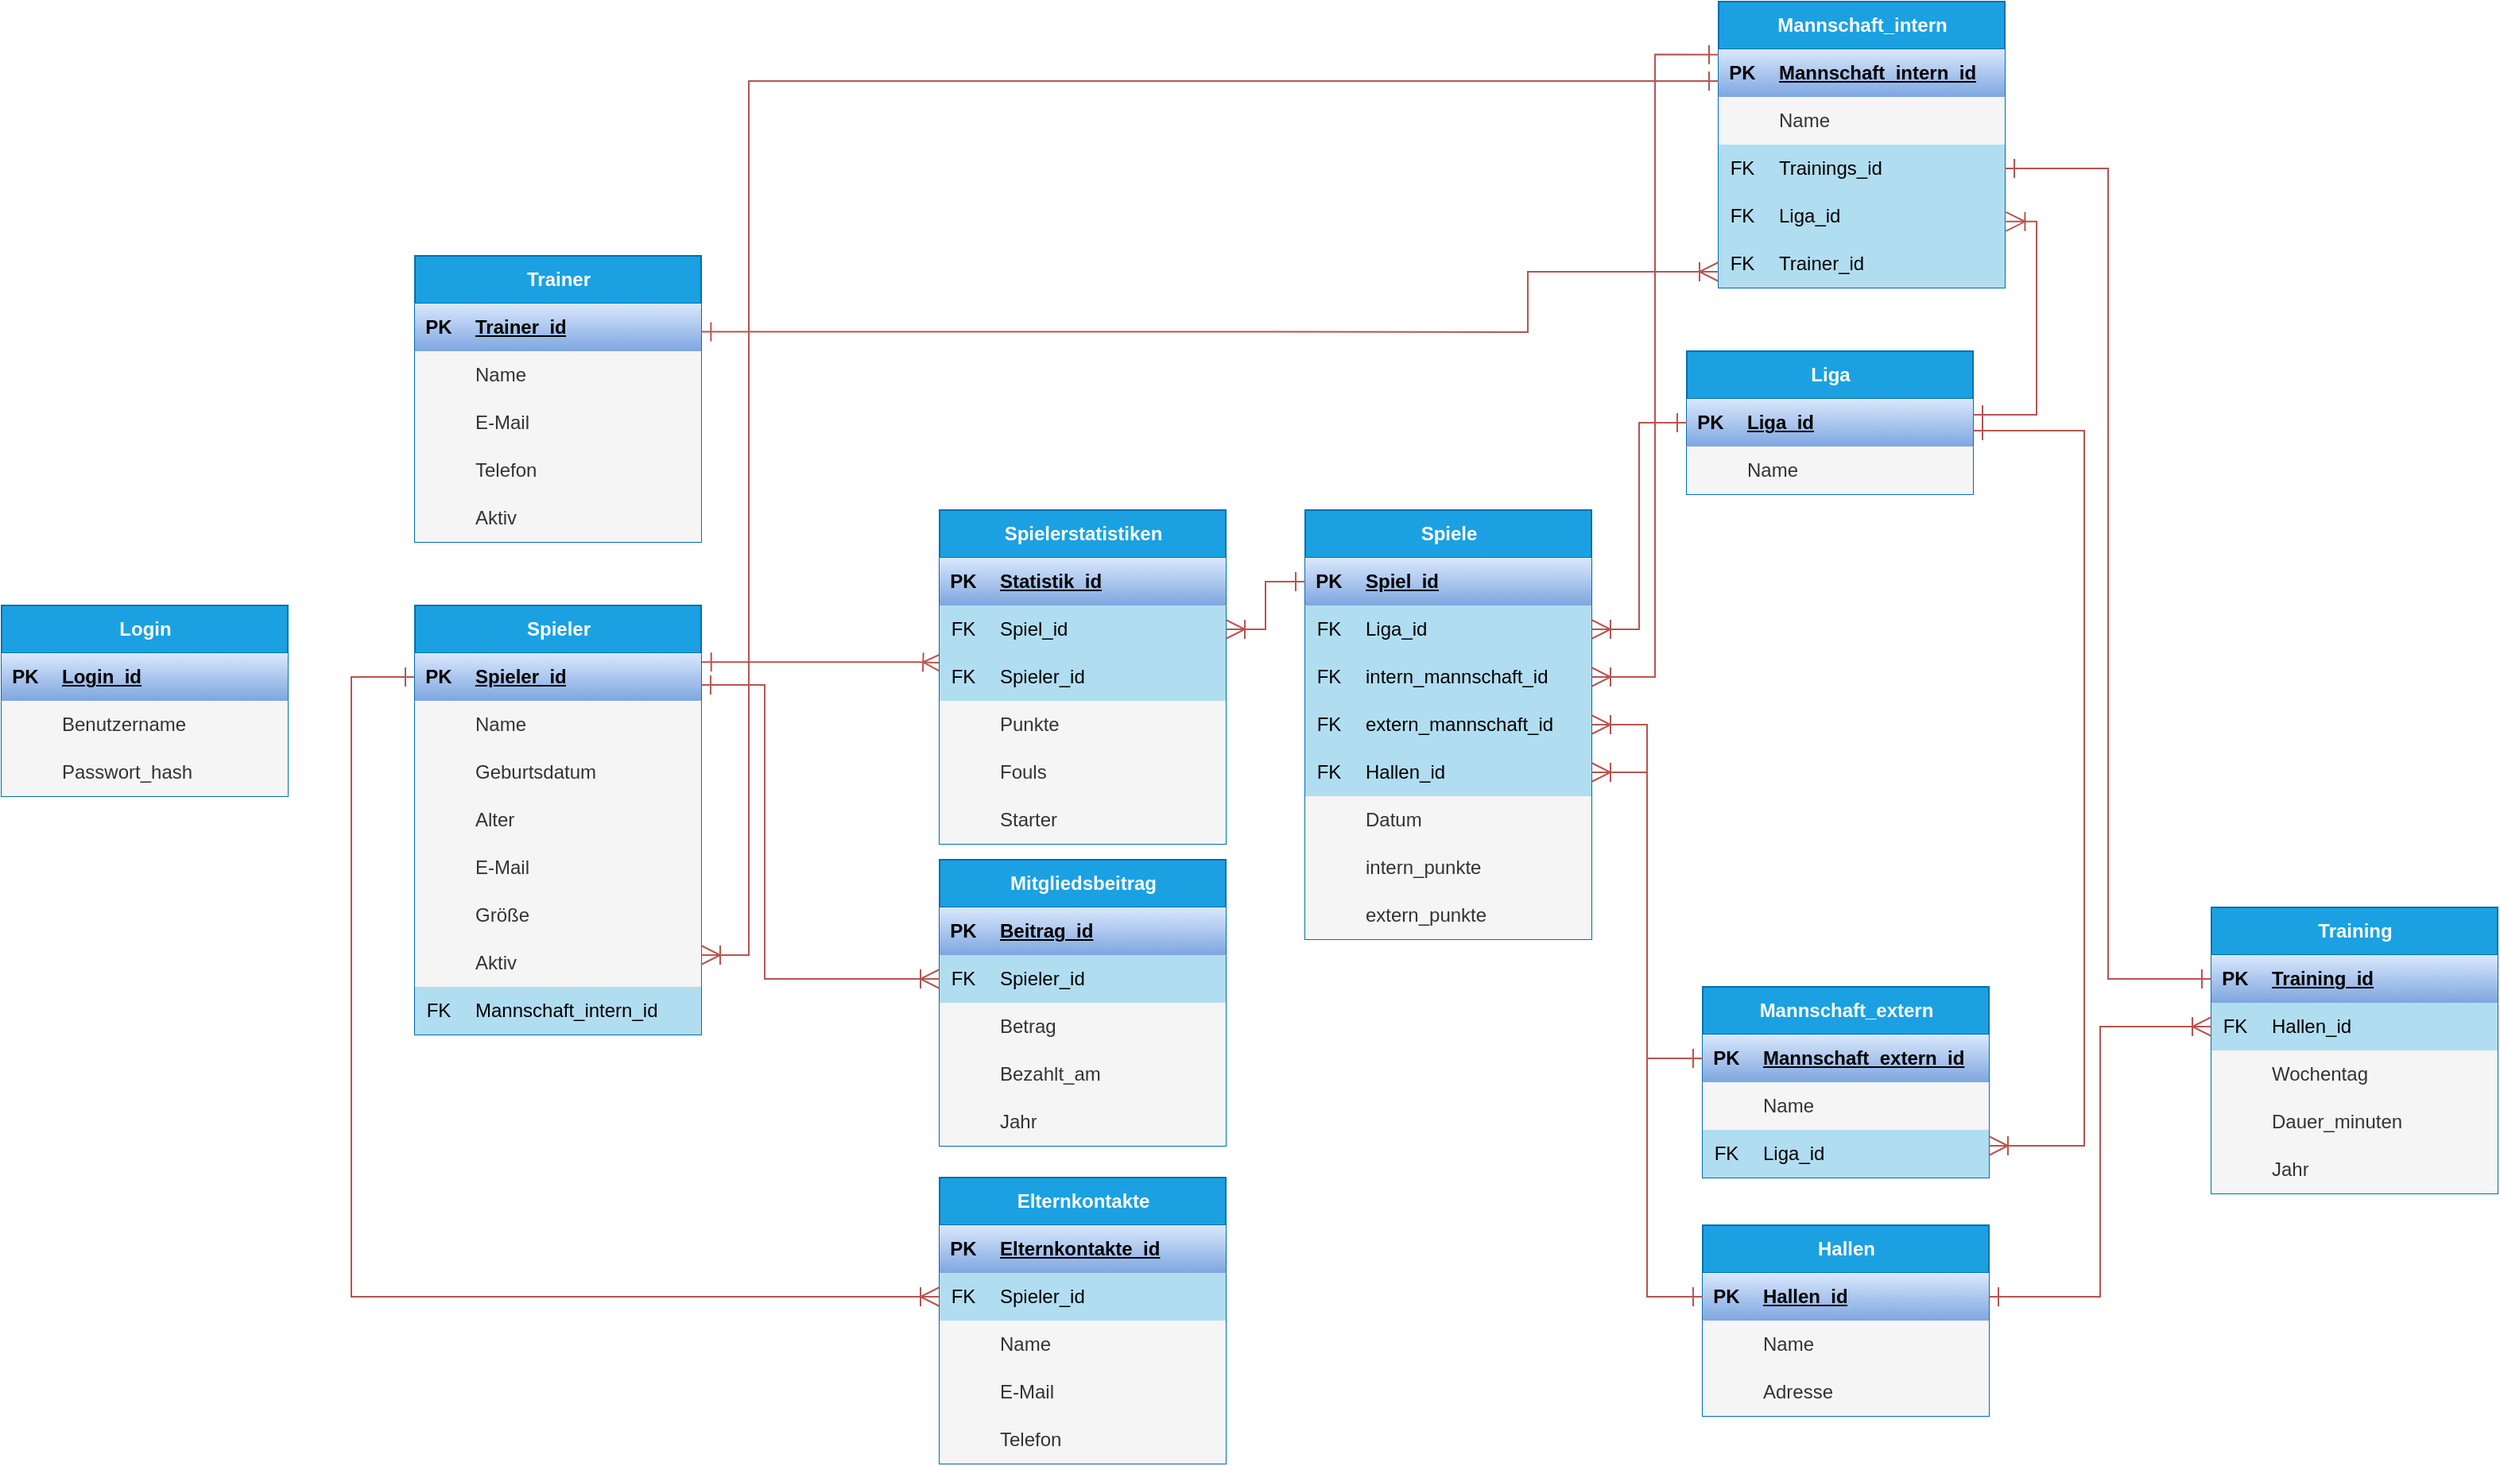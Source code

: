 <mxfile version="27.1.4">
  <diagram name="Seite-1" id="qn8ETppG4mF7cSL1odS2">
    <mxGraphModel dx="3080" dy="1918" grid="1" gridSize="10" guides="1" tooltips="1" connect="1" arrows="1" fold="1" page="1" pageScale="1" pageWidth="827" pageHeight="1169" math="0" shadow="0">
      <root>
        <mxCell id="0" />
        <mxCell id="1" parent="0" />
        <mxCell id="XzzFXtGsTpHvoreg85Zb-90" value="" style="fontSize=12;html=1;endArrow=ERoneToMany;rounded=0;startArrow=ERone;startFill=0;movable=1;resizable=1;rotatable=1;deletable=1;editable=1;locked=0;connectable=1;entryX=0.009;entryY=0.204;entryDx=0;entryDy=0;strokeWidth=1;endSize=10;startSize=10;edgeStyle=orthogonalEdgeStyle;labelBackgroundColor=none;fontColor=default;strokeColor=#b85450;fillColor=#f8cecc;exitX=1.002;exitY=0.186;exitDx=0;exitDy=0;exitPerimeter=0;entryPerimeter=0;" parent="1" source="baPLmaC8E8X4B_1SOxG2-79" target="XzzFXtGsTpHvoreg85Zb-77" edge="1">
          <mxGeometry width="100" height="100" relative="1" as="geometry">
            <mxPoint x="-420" y="80" as="sourcePoint" />
            <mxPoint x="-650" y="440" as="targetPoint" />
            <Array as="points">
              <mxPoint x="-284" y="76" />
            </Array>
          </mxGeometry>
        </mxCell>
        <mxCell id="baPLmaC8E8X4B_1SOxG2-12" value="" style="edgeStyle=orthogonalEdgeStyle;fontSize=15;html=1;endArrow=ERoneToMany;rounded=0;endSize=10;startSize=10;startArrow=ERone;startFill=0;targetPerimeterSpacing=10;sourcePerimeterSpacing=10;movable=1;resizable=1;rotatable=1;deletable=1;editable=1;locked=0;connectable=1;entryX=0;entryY=0.5;entryDx=0;entryDy=0;labelBackgroundColor=none;fontColor=default;strokeColor=#b85450;fillColor=#f8cecc;exitX=0;exitY=0.5;exitDx=0;exitDy=0;" parent="1" source="baPLmaC8E8X4B_1SOxG2-79" target="baPLmaC8E8X4B_1SOxG2-126" edge="1">
          <mxGeometry width="100" height="100" relative="1" as="geometry">
            <mxPoint x="-420" y="150" as="sourcePoint" />
            <mxPoint x="-320" y="50" as="targetPoint" />
            <Array as="points">
              <mxPoint x="-640" y="85" />
              <mxPoint x="-640" y="475" />
            </Array>
          </mxGeometry>
        </mxCell>
        <mxCell id="baPLmaC8E8X4B_1SOxG2-78" value="Spieler" style="shape=table;startSize=30;container=1;collapsible=1;childLayout=tableLayout;fixedRows=1;rowLines=0;fontStyle=1;align=center;resizeLast=1;html=1;labelBackgroundColor=none;fillColor=#1ba1e2;strokeColor=#006EAF;fontColor=#ffffff;" parent="1" vertex="1">
          <mxGeometry x="-600" y="40" width="180" height="270" as="geometry">
            <mxRectangle x="-600" y="40" width="80" height="30" as="alternateBounds" />
          </mxGeometry>
        </mxCell>
        <mxCell id="baPLmaC8E8X4B_1SOxG2-79" value="" style="shape=tableRow;horizontal=0;startSize=0;swimlaneHead=0;swimlaneBody=0;fillColor=#f5f5f5;collapsible=0;dropTarget=0;points=[[0,0.5],[1,0.5]];portConstraint=eastwest;top=0;left=0;right=0;bottom=1;labelBackgroundColor=none;strokeColor=#666666;fontColor=#333333;" parent="baPLmaC8E8X4B_1SOxG2-78" vertex="1">
          <mxGeometry y="30" width="180" height="30" as="geometry" />
        </mxCell>
        <mxCell id="baPLmaC8E8X4B_1SOxG2-80" value="PK" style="shape=partialRectangle;connectable=0;fillColor=#dae8fc;top=0;left=0;bottom=0;right=0;fontStyle=1;overflow=hidden;whiteSpace=wrap;html=1;labelBackgroundColor=none;strokeColor=#6c8ebf;gradientColor=#7ea6e0;" parent="baPLmaC8E8X4B_1SOxG2-79" vertex="1">
          <mxGeometry width="30" height="30" as="geometry">
            <mxRectangle width="30" height="30" as="alternateBounds" />
          </mxGeometry>
        </mxCell>
        <mxCell id="baPLmaC8E8X4B_1SOxG2-81" value="Spieler_id" style="shape=partialRectangle;connectable=0;fillColor=#dae8fc;top=0;left=0;bottom=0;right=0;align=left;spacingLeft=6;fontStyle=5;overflow=hidden;whiteSpace=wrap;html=1;labelBackgroundColor=none;strokeColor=#6c8ebf;gradientColor=#7ea6e0;" parent="baPLmaC8E8X4B_1SOxG2-79" vertex="1">
          <mxGeometry x="30" width="150" height="30" as="geometry">
            <mxRectangle width="150" height="30" as="alternateBounds" />
          </mxGeometry>
        </mxCell>
        <mxCell id="baPLmaC8E8X4B_1SOxG2-82" value="" style="shape=tableRow;horizontal=0;startSize=0;swimlaneHead=0;swimlaneBody=0;fillColor=#f5f5f5;collapsible=0;dropTarget=0;points=[[0,0.5],[1,0.5]];portConstraint=eastwest;top=0;left=0;right=0;bottom=0;labelBackgroundColor=none;strokeColor=#666666;fontColor=#333333;" parent="baPLmaC8E8X4B_1SOxG2-78" vertex="1">
          <mxGeometry y="60" width="180" height="30" as="geometry" />
        </mxCell>
        <mxCell id="baPLmaC8E8X4B_1SOxG2-83" value="" style="shape=partialRectangle;connectable=0;fillColor=#f5f5f5;top=0;left=0;bottom=0;right=0;editable=1;overflow=hidden;whiteSpace=wrap;html=1;labelBackgroundColor=none;strokeColor=#666666;fontColor=#333333;" parent="baPLmaC8E8X4B_1SOxG2-82" vertex="1">
          <mxGeometry width="30" height="30" as="geometry">
            <mxRectangle width="30" height="30" as="alternateBounds" />
          </mxGeometry>
        </mxCell>
        <mxCell id="baPLmaC8E8X4B_1SOxG2-84" value="Name" style="shape=partialRectangle;connectable=0;fillColor=#f5f5f5;top=0;left=0;bottom=0;right=0;align=left;spacingLeft=6;overflow=hidden;whiteSpace=wrap;html=1;labelBackgroundColor=none;strokeColor=#666666;fontColor=#333333;" parent="baPLmaC8E8X4B_1SOxG2-82" vertex="1">
          <mxGeometry x="30" width="150" height="30" as="geometry">
            <mxRectangle width="150" height="30" as="alternateBounds" />
          </mxGeometry>
        </mxCell>
        <mxCell id="baPLmaC8E8X4B_1SOxG2-85" value="" style="shape=tableRow;horizontal=0;startSize=0;swimlaneHead=0;swimlaneBody=0;fillColor=#f5f5f5;collapsible=0;dropTarget=0;points=[[0,0.5],[1,0.5]];portConstraint=eastwest;top=0;left=0;right=0;bottom=0;labelBackgroundColor=none;strokeColor=#666666;fontColor=#333333;" parent="baPLmaC8E8X4B_1SOxG2-78" vertex="1">
          <mxGeometry y="90" width="180" height="30" as="geometry" />
        </mxCell>
        <mxCell id="baPLmaC8E8X4B_1SOxG2-86" value="" style="shape=partialRectangle;connectable=0;fillColor=#f5f5f5;top=0;left=0;bottom=0;right=0;editable=1;overflow=hidden;whiteSpace=wrap;html=1;labelBackgroundColor=none;strokeColor=#666666;fontColor=#333333;" parent="baPLmaC8E8X4B_1SOxG2-85" vertex="1">
          <mxGeometry width="30" height="30" as="geometry">
            <mxRectangle width="30" height="30" as="alternateBounds" />
          </mxGeometry>
        </mxCell>
        <mxCell id="baPLmaC8E8X4B_1SOxG2-87" value="Geburtsdatum" style="shape=partialRectangle;connectable=0;fillColor=#f5f5f5;top=0;left=0;bottom=0;right=0;align=left;spacingLeft=6;overflow=hidden;whiteSpace=wrap;html=1;labelBackgroundColor=none;strokeColor=#666666;fontColor=#333333;" parent="baPLmaC8E8X4B_1SOxG2-85" vertex="1">
          <mxGeometry x="30" width="150" height="30" as="geometry">
            <mxRectangle width="150" height="30" as="alternateBounds" />
          </mxGeometry>
        </mxCell>
        <mxCell id="_6qpszkwwJF85lbDEsl9-23" value="" style="shape=tableRow;horizontal=0;startSize=0;swimlaneHead=0;swimlaneBody=0;fillColor=#f5f5f5;collapsible=0;dropTarget=0;points=[[0,0.5],[1,0.5]];portConstraint=eastwest;top=0;left=0;right=0;bottom=0;labelBackgroundColor=none;strokeColor=#666666;fontColor=#333333;" vertex="1" parent="baPLmaC8E8X4B_1SOxG2-78">
          <mxGeometry y="120" width="180" height="30" as="geometry" />
        </mxCell>
        <mxCell id="_6qpszkwwJF85lbDEsl9-24" value="" style="shape=partialRectangle;connectable=0;fillColor=#f5f5f5;top=0;left=0;bottom=0;right=0;editable=1;overflow=hidden;whiteSpace=wrap;html=1;labelBackgroundColor=none;strokeColor=#666666;fontColor=#333333;" vertex="1" parent="_6qpszkwwJF85lbDEsl9-23">
          <mxGeometry width="30" height="30" as="geometry">
            <mxRectangle width="30" height="30" as="alternateBounds" />
          </mxGeometry>
        </mxCell>
        <mxCell id="_6qpszkwwJF85lbDEsl9-25" value="Alter" style="shape=partialRectangle;connectable=0;fillColor=#f5f5f5;top=0;left=0;bottom=0;right=0;align=left;spacingLeft=6;overflow=hidden;whiteSpace=wrap;html=1;labelBackgroundColor=none;strokeColor=#666666;fontColor=#333333;" vertex="1" parent="_6qpszkwwJF85lbDEsl9-23">
          <mxGeometry x="30" width="150" height="30" as="geometry">
            <mxRectangle width="150" height="30" as="alternateBounds" />
          </mxGeometry>
        </mxCell>
        <mxCell id="baPLmaC8E8X4B_1SOxG2-88" value="" style="shape=tableRow;horizontal=0;startSize=0;swimlaneHead=0;swimlaneBody=0;fillColor=#f5f5f5;collapsible=0;dropTarget=0;points=[[0,0.5],[1,0.5]];portConstraint=eastwest;top=0;left=0;right=0;bottom=0;labelBackgroundColor=none;strokeColor=#666666;fontColor=#333333;" parent="baPLmaC8E8X4B_1SOxG2-78" vertex="1">
          <mxGeometry y="150" width="180" height="30" as="geometry" />
        </mxCell>
        <mxCell id="baPLmaC8E8X4B_1SOxG2-89" value="" style="shape=partialRectangle;connectable=0;fillColor=#f5f5f5;top=0;left=0;bottom=0;right=0;editable=1;overflow=hidden;whiteSpace=wrap;html=1;labelBackgroundColor=none;strokeColor=#666666;fontColor=#333333;" parent="baPLmaC8E8X4B_1SOxG2-88" vertex="1">
          <mxGeometry width="30" height="30" as="geometry">
            <mxRectangle width="30" height="30" as="alternateBounds" />
          </mxGeometry>
        </mxCell>
        <mxCell id="baPLmaC8E8X4B_1SOxG2-90" value="E-Mail" style="shape=partialRectangle;connectable=0;fillColor=#f5f5f5;top=0;left=0;bottom=0;right=0;align=left;spacingLeft=6;overflow=hidden;whiteSpace=wrap;html=1;labelBackgroundColor=none;strokeColor=#666666;fontColor=#333333;" parent="baPLmaC8E8X4B_1SOxG2-88" vertex="1">
          <mxGeometry x="30" width="150" height="30" as="geometry">
            <mxRectangle width="150" height="30" as="alternateBounds" />
          </mxGeometry>
        </mxCell>
        <mxCell id="baPLmaC8E8X4B_1SOxG2-91" value="" style="shape=tableRow;horizontal=0;startSize=0;swimlaneHead=0;swimlaneBody=0;fillColor=#f5f5f5;collapsible=0;dropTarget=0;points=[[0,0.5],[1,0.5]];portConstraint=eastwest;top=0;left=0;right=0;bottom=0;labelBackgroundColor=none;strokeColor=#666666;fontColor=#333333;" parent="baPLmaC8E8X4B_1SOxG2-78" vertex="1">
          <mxGeometry y="180" width="180" height="30" as="geometry" />
        </mxCell>
        <mxCell id="baPLmaC8E8X4B_1SOxG2-92" value="" style="shape=partialRectangle;connectable=0;fillColor=#f5f5f5;top=0;left=0;bottom=0;right=0;editable=1;overflow=hidden;whiteSpace=wrap;html=1;labelBackgroundColor=none;strokeColor=#666666;fontColor=#333333;" parent="baPLmaC8E8X4B_1SOxG2-91" vertex="1">
          <mxGeometry width="30" height="30" as="geometry">
            <mxRectangle width="30" height="30" as="alternateBounds" />
          </mxGeometry>
        </mxCell>
        <mxCell id="baPLmaC8E8X4B_1SOxG2-93" value="Größe" style="shape=partialRectangle;connectable=0;fillColor=#f5f5f5;top=0;left=0;bottom=0;right=0;align=left;spacingLeft=6;overflow=hidden;whiteSpace=wrap;html=1;labelBackgroundColor=none;strokeColor=#666666;fontColor=#333333;" parent="baPLmaC8E8X4B_1SOxG2-91" vertex="1">
          <mxGeometry x="30" width="150" height="30" as="geometry">
            <mxRectangle width="150" height="30" as="alternateBounds" />
          </mxGeometry>
        </mxCell>
        <mxCell id="baPLmaC8E8X4B_1SOxG2-110" value="" style="shape=tableRow;horizontal=0;startSize=0;swimlaneHead=0;swimlaneBody=0;fillColor=#f5f5f5;collapsible=0;dropTarget=0;points=[[0,0.5],[1,0.5]];portConstraint=eastwest;top=0;left=0;right=0;bottom=0;labelBackgroundColor=none;strokeColor=#666666;fontColor=#333333;" parent="baPLmaC8E8X4B_1SOxG2-78" vertex="1">
          <mxGeometry y="210" width="180" height="30" as="geometry" />
        </mxCell>
        <mxCell id="baPLmaC8E8X4B_1SOxG2-111" value="" style="shape=partialRectangle;connectable=0;fillColor=#f5f5f5;top=0;left=0;bottom=0;right=0;editable=1;overflow=hidden;whiteSpace=wrap;html=1;labelBackgroundColor=none;strokeColor=#666666;fontColor=#333333;" parent="baPLmaC8E8X4B_1SOxG2-110" vertex="1">
          <mxGeometry width="30" height="30" as="geometry">
            <mxRectangle width="30" height="30" as="alternateBounds" />
          </mxGeometry>
        </mxCell>
        <mxCell id="baPLmaC8E8X4B_1SOxG2-112" value="Aktiv" style="shape=partialRectangle;connectable=0;fillColor=#f5f5f5;top=0;left=0;bottom=0;right=0;align=left;spacingLeft=6;overflow=hidden;whiteSpace=wrap;html=1;labelBackgroundColor=none;strokeColor=#666666;fontColor=#333333;" parent="baPLmaC8E8X4B_1SOxG2-110" vertex="1">
          <mxGeometry x="30" width="150" height="30" as="geometry">
            <mxRectangle width="150" height="30" as="alternateBounds" />
          </mxGeometry>
        </mxCell>
        <mxCell id="baPLmaC8E8X4B_1SOxG2-113" value="" style="shape=tableRow;horizontal=0;startSize=0;swimlaneHead=0;swimlaneBody=0;fillColor=#f5f5f5;collapsible=0;dropTarget=0;points=[[0,0.5],[1,0.5]];portConstraint=eastwest;top=0;left=0;right=0;bottom=0;labelBackgroundColor=none;strokeColor=#666666;fontColor=#333333;" parent="baPLmaC8E8X4B_1SOxG2-78" vertex="1">
          <mxGeometry y="240" width="180" height="30" as="geometry" />
        </mxCell>
        <mxCell id="baPLmaC8E8X4B_1SOxG2-114" value="FK" style="shape=partialRectangle;connectable=0;fillColor=#b1ddf0;top=0;left=0;bottom=0;right=0;editable=1;overflow=hidden;whiteSpace=wrap;html=1;labelBackgroundColor=none;strokeColor=#10739e;" parent="baPLmaC8E8X4B_1SOxG2-113" vertex="1">
          <mxGeometry width="30" height="30" as="geometry">
            <mxRectangle width="30" height="30" as="alternateBounds" />
          </mxGeometry>
        </mxCell>
        <mxCell id="baPLmaC8E8X4B_1SOxG2-115" value="&lt;font&gt;Mannschaft_intern&lt;span style=&quot;background-color: transparent;&quot;&gt;_id&lt;/span&gt;&lt;/font&gt;" style="shape=partialRectangle;connectable=0;fillColor=#b1ddf0;top=0;left=0;bottom=0;right=0;align=left;spacingLeft=6;overflow=hidden;whiteSpace=wrap;html=1;labelBackgroundColor=none;strokeColor=#10739e;" parent="baPLmaC8E8X4B_1SOxG2-113" vertex="1">
          <mxGeometry x="30" width="150" height="30" as="geometry">
            <mxRectangle width="150" height="30" as="alternateBounds" />
          </mxGeometry>
        </mxCell>
        <mxCell id="baPLmaC8E8X4B_1SOxG2-122" value="Elternkontakte" style="shape=table;startSize=30;container=1;collapsible=1;childLayout=tableLayout;fixedRows=1;rowLines=0;fontStyle=1;align=center;resizeLast=1;html=1;labelBackgroundColor=none;fillColor=#1ba1e2;strokeColor=#006EAF;fontColor=#ffffff;" parent="1" vertex="1">
          <mxGeometry x="-270" y="400" width="180" height="180" as="geometry">
            <mxRectangle x="-600" y="40" width="80" height="30" as="alternateBounds" />
          </mxGeometry>
        </mxCell>
        <mxCell id="baPLmaC8E8X4B_1SOxG2-123" value="" style="shape=tableRow;horizontal=0;startSize=0;swimlaneHead=0;swimlaneBody=0;fillColor=#f5f5f5;collapsible=0;dropTarget=0;points=[[0,0.5],[1,0.5]];portConstraint=eastwest;top=0;left=0;right=0;bottom=1;labelBackgroundColor=none;strokeColor=#666666;fontColor=#333333;" parent="baPLmaC8E8X4B_1SOxG2-122" vertex="1">
          <mxGeometry y="30" width="180" height="30" as="geometry" />
        </mxCell>
        <mxCell id="baPLmaC8E8X4B_1SOxG2-124" value="PK" style="shape=partialRectangle;connectable=0;fillColor=#dae8fc;top=0;left=0;bottom=0;right=0;fontStyle=1;overflow=hidden;whiteSpace=wrap;html=1;labelBackgroundColor=none;strokeColor=#6c8ebf;gradientColor=#7ea6e0;" parent="baPLmaC8E8X4B_1SOxG2-123" vertex="1">
          <mxGeometry width="30" height="30" as="geometry">
            <mxRectangle width="30" height="30" as="alternateBounds" />
          </mxGeometry>
        </mxCell>
        <mxCell id="baPLmaC8E8X4B_1SOxG2-125" value="Elternkontakte_id" style="shape=partialRectangle;connectable=0;fillColor=#dae8fc;top=0;left=0;bottom=0;right=0;align=left;spacingLeft=6;fontStyle=5;overflow=hidden;whiteSpace=wrap;html=1;labelBackgroundColor=none;strokeColor=#6c8ebf;gradientColor=#7ea6e0;" parent="baPLmaC8E8X4B_1SOxG2-123" vertex="1">
          <mxGeometry x="30" width="150" height="30" as="geometry">
            <mxRectangle width="150" height="30" as="alternateBounds" />
          </mxGeometry>
        </mxCell>
        <mxCell id="baPLmaC8E8X4B_1SOxG2-126" value="" style="shape=tableRow;horizontal=0;startSize=0;swimlaneHead=0;swimlaneBody=0;fillColor=#f5f5f5;collapsible=0;dropTarget=0;points=[[0,0.5],[1,0.5]];portConstraint=eastwest;top=0;left=0;right=0;bottom=0;labelBackgroundColor=none;strokeColor=#666666;fontColor=#333333;" parent="baPLmaC8E8X4B_1SOxG2-122" vertex="1">
          <mxGeometry y="60" width="180" height="30" as="geometry" />
        </mxCell>
        <mxCell id="baPLmaC8E8X4B_1SOxG2-127" value="FK" style="shape=partialRectangle;connectable=0;fillColor=#b1ddf0;top=0;left=0;bottom=0;right=0;editable=1;overflow=hidden;whiteSpace=wrap;html=1;labelBackgroundColor=none;strokeColor=#10739e;" parent="baPLmaC8E8X4B_1SOxG2-126" vertex="1">
          <mxGeometry width="30" height="30" as="geometry">
            <mxRectangle width="30" height="30" as="alternateBounds" />
          </mxGeometry>
        </mxCell>
        <mxCell id="baPLmaC8E8X4B_1SOxG2-128" value="Spieler_id" style="shape=partialRectangle;connectable=0;fillColor=#b1ddf0;top=0;left=0;bottom=0;right=0;align=left;spacingLeft=6;overflow=hidden;whiteSpace=wrap;html=1;labelBackgroundColor=none;strokeColor=#10739e;" parent="baPLmaC8E8X4B_1SOxG2-126" vertex="1">
          <mxGeometry x="30" width="150" height="30" as="geometry">
            <mxRectangle width="150" height="30" as="alternateBounds" />
          </mxGeometry>
        </mxCell>
        <mxCell id="baPLmaC8E8X4B_1SOxG2-129" value="" style="shape=tableRow;horizontal=0;startSize=0;swimlaneHead=0;swimlaneBody=0;fillColor=#f5f5f5;collapsible=0;dropTarget=0;points=[[0,0.5],[1,0.5]];portConstraint=eastwest;top=0;left=0;right=0;bottom=0;labelBackgroundColor=none;strokeColor=#666666;fontColor=#333333;" parent="baPLmaC8E8X4B_1SOxG2-122" vertex="1">
          <mxGeometry y="90" width="180" height="30" as="geometry" />
        </mxCell>
        <mxCell id="baPLmaC8E8X4B_1SOxG2-130" value="" style="shape=partialRectangle;connectable=0;fillColor=#f5f5f5;top=0;left=0;bottom=0;right=0;editable=1;overflow=hidden;whiteSpace=wrap;html=1;labelBackgroundColor=none;strokeColor=#666666;fontColor=#333333;" parent="baPLmaC8E8X4B_1SOxG2-129" vertex="1">
          <mxGeometry width="30" height="30" as="geometry">
            <mxRectangle width="30" height="30" as="alternateBounds" />
          </mxGeometry>
        </mxCell>
        <mxCell id="baPLmaC8E8X4B_1SOxG2-131" value="Name" style="shape=partialRectangle;connectable=0;fillColor=#f5f5f5;top=0;left=0;bottom=0;right=0;align=left;spacingLeft=6;overflow=hidden;whiteSpace=wrap;html=1;labelBackgroundColor=none;strokeColor=#666666;fontColor=#333333;" parent="baPLmaC8E8X4B_1SOxG2-129" vertex="1">
          <mxGeometry x="30" width="150" height="30" as="geometry">
            <mxRectangle width="150" height="30" as="alternateBounds" />
          </mxGeometry>
        </mxCell>
        <mxCell id="baPLmaC8E8X4B_1SOxG2-132" value="" style="shape=tableRow;horizontal=0;startSize=0;swimlaneHead=0;swimlaneBody=0;fillColor=#f5f5f5;collapsible=0;dropTarget=0;points=[[0,0.5],[1,0.5]];portConstraint=eastwest;top=0;left=0;right=0;bottom=0;labelBackgroundColor=none;strokeColor=#666666;fontColor=#333333;" parent="baPLmaC8E8X4B_1SOxG2-122" vertex="1">
          <mxGeometry y="120" width="180" height="30" as="geometry" />
        </mxCell>
        <mxCell id="baPLmaC8E8X4B_1SOxG2-133" value="" style="shape=partialRectangle;connectable=0;fillColor=#f5f5f5;top=0;left=0;bottom=0;right=0;editable=1;overflow=hidden;whiteSpace=wrap;html=1;labelBackgroundColor=none;strokeColor=#666666;fontColor=#333333;" parent="baPLmaC8E8X4B_1SOxG2-132" vertex="1">
          <mxGeometry width="30" height="30" as="geometry">
            <mxRectangle width="30" height="30" as="alternateBounds" />
          </mxGeometry>
        </mxCell>
        <mxCell id="baPLmaC8E8X4B_1SOxG2-134" value="E-Mail" style="shape=partialRectangle;connectable=0;fillColor=#f5f5f5;top=0;left=0;bottom=0;right=0;align=left;spacingLeft=6;overflow=hidden;whiteSpace=wrap;html=1;labelBackgroundColor=none;strokeColor=#666666;fontColor=#333333;" parent="baPLmaC8E8X4B_1SOxG2-132" vertex="1">
          <mxGeometry x="30" width="150" height="30" as="geometry">
            <mxRectangle width="150" height="30" as="alternateBounds" />
          </mxGeometry>
        </mxCell>
        <mxCell id="baPLmaC8E8X4B_1SOxG2-135" value="" style="shape=tableRow;horizontal=0;startSize=0;swimlaneHead=0;swimlaneBody=0;fillColor=#f5f5f5;collapsible=0;dropTarget=0;points=[[0,0.5],[1,0.5]];portConstraint=eastwest;top=0;left=0;right=0;bottom=0;labelBackgroundColor=none;strokeColor=#666666;fontColor=#333333;" parent="baPLmaC8E8X4B_1SOxG2-122" vertex="1">
          <mxGeometry y="150" width="180" height="30" as="geometry" />
        </mxCell>
        <mxCell id="baPLmaC8E8X4B_1SOxG2-136" value="" style="shape=partialRectangle;connectable=0;fillColor=#f5f5f5;top=0;left=0;bottom=0;right=0;editable=1;overflow=hidden;whiteSpace=wrap;html=1;labelBackgroundColor=none;strokeColor=#666666;fontColor=#333333;" parent="baPLmaC8E8X4B_1SOxG2-135" vertex="1">
          <mxGeometry width="30" height="30" as="geometry">
            <mxRectangle width="30" height="30" as="alternateBounds" />
          </mxGeometry>
        </mxCell>
        <mxCell id="baPLmaC8E8X4B_1SOxG2-137" value="Telefon" style="shape=partialRectangle;connectable=0;fillColor=#f5f5f5;top=0;left=0;bottom=0;right=0;align=left;spacingLeft=6;overflow=hidden;whiteSpace=wrap;html=1;labelBackgroundColor=none;strokeColor=#666666;fontColor=#333333;" parent="baPLmaC8E8X4B_1SOxG2-135" vertex="1">
          <mxGeometry x="30" width="150" height="30" as="geometry">
            <mxRectangle width="150" height="30" as="alternateBounds" />
          </mxGeometry>
        </mxCell>
        <mxCell id="XzzFXtGsTpHvoreg85Zb-1" value="Login" style="shape=table;startSize=30;container=1;collapsible=1;childLayout=tableLayout;fixedRows=1;rowLines=0;fontStyle=1;align=center;resizeLast=1;html=1;labelBackgroundColor=none;fillColor=#1ba1e2;strokeColor=#006EAF;fontColor=#ffffff;" parent="1" vertex="1">
          <mxGeometry x="-860" y="40" width="180" height="120" as="geometry">
            <mxRectangle x="-600" y="40" width="80" height="30" as="alternateBounds" />
          </mxGeometry>
        </mxCell>
        <mxCell id="XzzFXtGsTpHvoreg85Zb-2" value="" style="shape=tableRow;horizontal=0;startSize=0;swimlaneHead=0;swimlaneBody=0;fillColor=#f5f5f5;collapsible=0;dropTarget=0;points=[[0,0.5],[1,0.5]];portConstraint=eastwest;top=0;left=0;right=0;bottom=1;labelBackgroundColor=none;strokeColor=#666666;fontColor=#333333;" parent="XzzFXtGsTpHvoreg85Zb-1" vertex="1">
          <mxGeometry y="30" width="180" height="30" as="geometry" />
        </mxCell>
        <mxCell id="XzzFXtGsTpHvoreg85Zb-3" value="PK" style="shape=partialRectangle;connectable=0;fillColor=#dae8fc;top=0;left=0;bottom=0;right=0;fontStyle=1;overflow=hidden;whiteSpace=wrap;html=1;labelBackgroundColor=none;strokeColor=#6c8ebf;gradientColor=#7ea6e0;" parent="XzzFXtGsTpHvoreg85Zb-2" vertex="1">
          <mxGeometry width="30" height="30" as="geometry">
            <mxRectangle width="30" height="30" as="alternateBounds" />
          </mxGeometry>
        </mxCell>
        <mxCell id="XzzFXtGsTpHvoreg85Zb-4" value="Login_id" style="shape=partialRectangle;connectable=0;fillColor=#dae8fc;top=0;left=0;bottom=0;right=0;align=left;spacingLeft=6;fontStyle=5;overflow=hidden;whiteSpace=wrap;html=1;labelBackgroundColor=none;strokeColor=#6c8ebf;gradientColor=#7ea6e0;" parent="XzzFXtGsTpHvoreg85Zb-2" vertex="1">
          <mxGeometry x="30" width="150" height="30" as="geometry">
            <mxRectangle width="150" height="30" as="alternateBounds" />
          </mxGeometry>
        </mxCell>
        <mxCell id="XzzFXtGsTpHvoreg85Zb-5" value="" style="shape=tableRow;horizontal=0;startSize=0;swimlaneHead=0;swimlaneBody=0;fillColor=#f5f5f5;collapsible=0;dropTarget=0;points=[[0,0.5],[1,0.5]];portConstraint=eastwest;top=0;left=0;right=0;bottom=0;labelBackgroundColor=none;strokeColor=#666666;fontColor=#333333;" parent="XzzFXtGsTpHvoreg85Zb-1" vertex="1">
          <mxGeometry y="60" width="180" height="30" as="geometry" />
        </mxCell>
        <mxCell id="XzzFXtGsTpHvoreg85Zb-6" value="" style="shape=partialRectangle;connectable=0;fillColor=#f5f5f5;top=0;left=0;bottom=0;right=0;editable=1;overflow=hidden;whiteSpace=wrap;html=1;labelBackgroundColor=none;strokeColor=#666666;fontColor=#333333;" parent="XzzFXtGsTpHvoreg85Zb-5" vertex="1">
          <mxGeometry width="30" height="30" as="geometry">
            <mxRectangle width="30" height="30" as="alternateBounds" />
          </mxGeometry>
        </mxCell>
        <mxCell id="XzzFXtGsTpHvoreg85Zb-7" value="Benutzername" style="shape=partialRectangle;connectable=0;fillColor=#f5f5f5;top=0;left=0;bottom=0;right=0;align=left;spacingLeft=6;overflow=hidden;whiteSpace=wrap;html=1;labelBackgroundColor=none;strokeColor=#666666;fontColor=#333333;" parent="XzzFXtGsTpHvoreg85Zb-5" vertex="1">
          <mxGeometry x="30" width="150" height="30" as="geometry">
            <mxRectangle width="150" height="30" as="alternateBounds" />
          </mxGeometry>
        </mxCell>
        <mxCell id="XzzFXtGsTpHvoreg85Zb-8" value="" style="shape=tableRow;horizontal=0;startSize=0;swimlaneHead=0;swimlaneBody=0;fillColor=#f5f5f5;collapsible=0;dropTarget=0;points=[[0,0.5],[1,0.5]];portConstraint=eastwest;top=0;left=0;right=0;bottom=0;labelBackgroundColor=none;strokeColor=#666666;fontColor=#333333;" parent="XzzFXtGsTpHvoreg85Zb-1" vertex="1">
          <mxGeometry y="90" width="180" height="30" as="geometry" />
        </mxCell>
        <mxCell id="XzzFXtGsTpHvoreg85Zb-9" value="" style="shape=partialRectangle;connectable=0;fillColor=#f5f5f5;top=0;left=0;bottom=0;right=0;editable=1;overflow=hidden;whiteSpace=wrap;html=1;labelBackgroundColor=none;strokeColor=#666666;fontColor=#333333;" parent="XzzFXtGsTpHvoreg85Zb-8" vertex="1">
          <mxGeometry width="30" height="30" as="geometry">
            <mxRectangle width="30" height="30" as="alternateBounds" />
          </mxGeometry>
        </mxCell>
        <mxCell id="XzzFXtGsTpHvoreg85Zb-10" value="Passwort_hash" style="shape=partialRectangle;connectable=0;fillColor=#f5f5f5;top=0;left=0;bottom=0;right=0;align=left;spacingLeft=6;overflow=hidden;whiteSpace=wrap;html=1;labelBackgroundColor=none;strokeColor=#666666;fontColor=#333333;" parent="XzzFXtGsTpHvoreg85Zb-8" vertex="1">
          <mxGeometry x="30" width="150" height="30" as="geometry">
            <mxRectangle width="150" height="30" as="alternateBounds" />
          </mxGeometry>
        </mxCell>
        <mxCell id="XzzFXtGsTpHvoreg85Zb-27" value="Mitgliedsbeitrag" style="shape=table;startSize=30;container=1;collapsible=1;childLayout=tableLayout;fixedRows=1;rowLines=0;fontStyle=1;align=center;resizeLast=1;html=1;labelBackgroundColor=none;fillColor=#1ba1e2;strokeColor=#006EAF;fontColor=#ffffff;" parent="1" vertex="1">
          <mxGeometry x="-270" y="200" width="180" height="180" as="geometry">
            <mxRectangle x="-600" y="40" width="80" height="30" as="alternateBounds" />
          </mxGeometry>
        </mxCell>
        <mxCell id="XzzFXtGsTpHvoreg85Zb-28" value="" style="shape=tableRow;horizontal=0;startSize=0;swimlaneHead=0;swimlaneBody=0;fillColor=#f5f5f5;collapsible=0;dropTarget=0;points=[[0,0.5],[1,0.5]];portConstraint=eastwest;top=0;left=0;right=0;bottom=1;labelBackgroundColor=none;strokeColor=#666666;fontColor=#333333;" parent="XzzFXtGsTpHvoreg85Zb-27" vertex="1">
          <mxGeometry y="30" width="180" height="30" as="geometry" />
        </mxCell>
        <mxCell id="XzzFXtGsTpHvoreg85Zb-29" value="PK" style="shape=partialRectangle;connectable=0;fillColor=#dae8fc;top=0;left=0;bottom=0;right=0;fontStyle=1;overflow=hidden;whiteSpace=wrap;html=1;labelBackgroundColor=none;strokeColor=#6c8ebf;gradientColor=#7ea6e0;" parent="XzzFXtGsTpHvoreg85Zb-28" vertex="1">
          <mxGeometry width="30" height="30" as="geometry">
            <mxRectangle width="30" height="30" as="alternateBounds" />
          </mxGeometry>
        </mxCell>
        <mxCell id="XzzFXtGsTpHvoreg85Zb-30" value="Beitrag_id" style="shape=partialRectangle;connectable=0;fillColor=#dae8fc;top=0;left=0;bottom=0;right=0;align=left;spacingLeft=6;fontStyle=5;overflow=hidden;whiteSpace=wrap;html=1;labelBackgroundColor=none;strokeColor=#6c8ebf;gradientColor=#7ea6e0;" parent="XzzFXtGsTpHvoreg85Zb-28" vertex="1">
          <mxGeometry x="30" width="150" height="30" as="geometry">
            <mxRectangle width="150" height="30" as="alternateBounds" />
          </mxGeometry>
        </mxCell>
        <mxCell id="XzzFXtGsTpHvoreg85Zb-31" value="" style="shape=tableRow;horizontal=0;startSize=0;swimlaneHead=0;swimlaneBody=0;fillColor=#f5f5f5;collapsible=0;dropTarget=0;points=[[0,0.5],[1,0.5]];portConstraint=eastwest;top=0;left=0;right=0;bottom=0;labelBackgroundColor=none;strokeColor=#666666;fontColor=#333333;" parent="XzzFXtGsTpHvoreg85Zb-27" vertex="1">
          <mxGeometry y="60" width="180" height="30" as="geometry" />
        </mxCell>
        <mxCell id="XzzFXtGsTpHvoreg85Zb-32" value="FK" style="shape=partialRectangle;connectable=0;fillColor=#b1ddf0;top=0;left=0;bottom=0;right=0;editable=1;overflow=hidden;whiteSpace=wrap;html=1;labelBackgroundColor=none;strokeColor=#10739e;" parent="XzzFXtGsTpHvoreg85Zb-31" vertex="1">
          <mxGeometry width="30" height="30" as="geometry">
            <mxRectangle width="30" height="30" as="alternateBounds" />
          </mxGeometry>
        </mxCell>
        <mxCell id="XzzFXtGsTpHvoreg85Zb-33" value="Spieler_id" style="shape=partialRectangle;connectable=0;fillColor=#b1ddf0;top=0;left=0;bottom=0;right=0;align=left;spacingLeft=6;overflow=hidden;whiteSpace=wrap;html=1;labelBackgroundColor=none;strokeColor=#10739e;" parent="XzzFXtGsTpHvoreg85Zb-31" vertex="1">
          <mxGeometry x="30" width="150" height="30" as="geometry">
            <mxRectangle width="150" height="30" as="alternateBounds" />
          </mxGeometry>
        </mxCell>
        <mxCell id="XzzFXtGsTpHvoreg85Zb-34" value="" style="shape=tableRow;horizontal=0;startSize=0;swimlaneHead=0;swimlaneBody=0;fillColor=#f5f5f5;collapsible=0;dropTarget=0;points=[[0,0.5],[1,0.5]];portConstraint=eastwest;top=0;left=0;right=0;bottom=0;labelBackgroundColor=none;strokeColor=#666666;fontColor=#333333;" parent="XzzFXtGsTpHvoreg85Zb-27" vertex="1">
          <mxGeometry y="90" width="180" height="30" as="geometry" />
        </mxCell>
        <mxCell id="XzzFXtGsTpHvoreg85Zb-35" value="" style="shape=partialRectangle;connectable=0;fillColor=#f5f5f5;top=0;left=0;bottom=0;right=0;editable=1;overflow=hidden;whiteSpace=wrap;html=1;labelBackgroundColor=none;strokeColor=#666666;fontColor=#333333;" parent="XzzFXtGsTpHvoreg85Zb-34" vertex="1">
          <mxGeometry width="30" height="30" as="geometry">
            <mxRectangle width="30" height="30" as="alternateBounds" />
          </mxGeometry>
        </mxCell>
        <mxCell id="XzzFXtGsTpHvoreg85Zb-36" value="Betrag" style="shape=partialRectangle;connectable=0;fillColor=#f5f5f5;top=0;left=0;bottom=0;right=0;align=left;spacingLeft=6;overflow=hidden;whiteSpace=wrap;html=1;labelBackgroundColor=none;strokeColor=#666666;fontColor=#333333;" parent="XzzFXtGsTpHvoreg85Zb-34" vertex="1">
          <mxGeometry x="30" width="150" height="30" as="geometry">
            <mxRectangle width="150" height="30" as="alternateBounds" />
          </mxGeometry>
        </mxCell>
        <mxCell id="XzzFXtGsTpHvoreg85Zb-37" value="" style="shape=tableRow;horizontal=0;startSize=0;swimlaneHead=0;swimlaneBody=0;fillColor=#f5f5f5;collapsible=0;dropTarget=0;points=[[0,0.5],[1,0.5]];portConstraint=eastwest;top=0;left=0;right=0;bottom=0;labelBackgroundColor=none;strokeColor=#666666;fontColor=#333333;" parent="XzzFXtGsTpHvoreg85Zb-27" vertex="1">
          <mxGeometry y="120" width="180" height="30" as="geometry" />
        </mxCell>
        <mxCell id="XzzFXtGsTpHvoreg85Zb-38" value="" style="shape=partialRectangle;connectable=0;fillColor=#f5f5f5;top=0;left=0;bottom=0;right=0;editable=1;overflow=hidden;whiteSpace=wrap;html=1;labelBackgroundColor=none;strokeColor=#666666;fontColor=#333333;" parent="XzzFXtGsTpHvoreg85Zb-37" vertex="1">
          <mxGeometry width="30" height="30" as="geometry">
            <mxRectangle width="30" height="30" as="alternateBounds" />
          </mxGeometry>
        </mxCell>
        <mxCell id="XzzFXtGsTpHvoreg85Zb-39" value="Bezahlt_am" style="shape=partialRectangle;connectable=0;fillColor=#f5f5f5;top=0;left=0;bottom=0;right=0;align=left;spacingLeft=6;overflow=hidden;whiteSpace=wrap;html=1;labelBackgroundColor=none;strokeColor=#666666;fontColor=#333333;" parent="XzzFXtGsTpHvoreg85Zb-37" vertex="1">
          <mxGeometry x="30" width="150" height="30" as="geometry">
            <mxRectangle width="150" height="30" as="alternateBounds" />
          </mxGeometry>
        </mxCell>
        <mxCell id="XzzFXtGsTpHvoreg85Zb-40" value="" style="shape=tableRow;horizontal=0;startSize=0;swimlaneHead=0;swimlaneBody=0;fillColor=#f5f5f5;collapsible=0;dropTarget=0;points=[[0,0.5],[1,0.5]];portConstraint=eastwest;top=0;left=0;right=0;bottom=0;labelBackgroundColor=none;strokeColor=#666666;fontColor=#333333;" parent="XzzFXtGsTpHvoreg85Zb-27" vertex="1">
          <mxGeometry y="150" width="180" height="30" as="geometry" />
        </mxCell>
        <mxCell id="XzzFXtGsTpHvoreg85Zb-41" value="" style="shape=partialRectangle;connectable=0;fillColor=#f5f5f5;top=0;left=0;bottom=0;right=0;editable=1;overflow=hidden;whiteSpace=wrap;html=1;labelBackgroundColor=none;strokeColor=#666666;fontColor=#333333;" parent="XzzFXtGsTpHvoreg85Zb-40" vertex="1">
          <mxGeometry width="30" height="30" as="geometry">
            <mxRectangle width="30" height="30" as="alternateBounds" />
          </mxGeometry>
        </mxCell>
        <mxCell id="XzzFXtGsTpHvoreg85Zb-42" value="Jahr" style="shape=partialRectangle;connectable=0;fillColor=#f5f5f5;top=0;left=0;bottom=0;right=0;align=left;spacingLeft=6;overflow=hidden;whiteSpace=wrap;html=1;labelBackgroundColor=none;strokeColor=#666666;fontColor=#333333;" parent="XzzFXtGsTpHvoreg85Zb-40" vertex="1">
          <mxGeometry x="30" width="150" height="30" as="geometry">
            <mxRectangle width="150" height="30" as="alternateBounds" />
          </mxGeometry>
        </mxCell>
        <mxCell id="XzzFXtGsTpHvoreg85Zb-44" value="" style="fontSize=15;html=1;endArrow=ERoneToMany;rounded=0;endSize=10;startSize=10;startArrow=ERone;startFill=0;targetPerimeterSpacing=10;sourcePerimeterSpacing=10;entryX=0;entryY=0.5;entryDx=0;entryDy=0;movable=1;resizable=1;rotatable=1;deletable=1;editable=1;locked=0;connectable=1;edgeStyle=orthogonalEdgeStyle;labelBackgroundColor=none;fontColor=default;strokeColor=#b85450;fillColor=#f8cecc;" parent="1" target="XzzFXtGsTpHvoreg85Zb-31" edge="1">
          <mxGeometry width="100" height="100" relative="1" as="geometry">
            <mxPoint x="-420" y="90" as="sourcePoint" />
            <mxPoint x="-340" y="230" as="targetPoint" />
            <Array as="points">
              <mxPoint x="-380" y="90" />
              <mxPoint x="-380" y="275" />
            </Array>
          </mxGeometry>
        </mxCell>
        <mxCell id="XzzFXtGsTpHvoreg85Zb-59" value="Spielerstatistiken" style="shape=table;startSize=30;container=1;collapsible=1;childLayout=tableLayout;fixedRows=1;rowLines=0;fontStyle=1;align=center;resizeLast=1;html=1;labelBackgroundColor=none;fillColor=#1ba1e2;strokeColor=#006EAF;fontColor=#ffffff;" parent="1" vertex="1">
          <mxGeometry x="-270" y="-20" width="180" height="210" as="geometry">
            <mxRectangle x="-600" y="40" width="80" height="30" as="alternateBounds" />
          </mxGeometry>
        </mxCell>
        <mxCell id="XzzFXtGsTpHvoreg85Zb-60" value="" style="shape=tableRow;horizontal=0;startSize=0;swimlaneHead=0;swimlaneBody=0;fillColor=#f5f5f5;collapsible=0;dropTarget=0;points=[[0,0.5],[1,0.5]];portConstraint=eastwest;top=0;left=0;right=0;bottom=1;labelBackgroundColor=none;strokeColor=#666666;fontColor=#333333;" parent="XzzFXtGsTpHvoreg85Zb-59" vertex="1">
          <mxGeometry y="30" width="180" height="30" as="geometry" />
        </mxCell>
        <mxCell id="XzzFXtGsTpHvoreg85Zb-61" value="PK" style="shape=partialRectangle;connectable=0;fillColor=#dae8fc;top=0;left=0;bottom=0;right=0;fontStyle=1;overflow=hidden;whiteSpace=wrap;html=1;labelBackgroundColor=none;strokeColor=#6c8ebf;gradientColor=#7ea6e0;" parent="XzzFXtGsTpHvoreg85Zb-60" vertex="1">
          <mxGeometry width="30" height="30" as="geometry">
            <mxRectangle width="30" height="30" as="alternateBounds" />
          </mxGeometry>
        </mxCell>
        <mxCell id="XzzFXtGsTpHvoreg85Zb-62" value="Statistik_id" style="shape=partialRectangle;connectable=0;fillColor=#dae8fc;top=0;left=0;bottom=0;right=0;align=left;spacingLeft=6;fontStyle=5;overflow=hidden;whiteSpace=wrap;html=1;labelBackgroundColor=none;strokeColor=#6c8ebf;gradientColor=#7ea6e0;" parent="XzzFXtGsTpHvoreg85Zb-60" vertex="1">
          <mxGeometry x="30" width="150" height="30" as="geometry">
            <mxRectangle width="150" height="30" as="alternateBounds" />
          </mxGeometry>
        </mxCell>
        <mxCell id="XzzFXtGsTpHvoreg85Zb-63" value="" style="shape=tableRow;horizontal=0;startSize=0;swimlaneHead=0;swimlaneBody=0;fillColor=#f5f5f5;collapsible=0;dropTarget=0;points=[[0,0.5],[1,0.5]];portConstraint=eastwest;top=0;left=0;right=0;bottom=0;labelBackgroundColor=none;strokeColor=#666666;fontColor=#333333;" parent="XzzFXtGsTpHvoreg85Zb-59" vertex="1">
          <mxGeometry y="60" width="180" height="30" as="geometry" />
        </mxCell>
        <mxCell id="XzzFXtGsTpHvoreg85Zb-64" value="FK" style="shape=partialRectangle;connectable=0;fillColor=#b1ddf0;top=0;left=0;bottom=0;right=0;editable=1;overflow=hidden;whiteSpace=wrap;html=1;labelBackgroundColor=none;strokeColor=#10739e;" parent="XzzFXtGsTpHvoreg85Zb-63" vertex="1">
          <mxGeometry width="30" height="30" as="geometry">
            <mxRectangle width="30" height="30" as="alternateBounds" />
          </mxGeometry>
        </mxCell>
        <mxCell id="XzzFXtGsTpHvoreg85Zb-65" value="Spiel_id" style="shape=partialRectangle;connectable=0;fillColor=#b1ddf0;top=0;left=0;bottom=0;right=0;align=left;spacingLeft=6;overflow=hidden;whiteSpace=wrap;html=1;labelBackgroundColor=none;strokeColor=#10739e;" parent="XzzFXtGsTpHvoreg85Zb-63" vertex="1">
          <mxGeometry x="30" width="150" height="30" as="geometry">
            <mxRectangle width="150" height="30" as="alternateBounds" />
          </mxGeometry>
        </mxCell>
        <mxCell id="XzzFXtGsTpHvoreg85Zb-77" value="" style="shape=tableRow;horizontal=0;startSize=0;swimlaneHead=0;swimlaneBody=0;fillColor=#f5f5f5;collapsible=0;dropTarget=0;points=[[0,0.5],[1,0.5]];portConstraint=eastwest;top=0;left=0;right=0;bottom=0;labelBackgroundColor=none;strokeColor=#666666;fontColor=#333333;" parent="XzzFXtGsTpHvoreg85Zb-59" vertex="1">
          <mxGeometry y="90" width="180" height="30" as="geometry" />
        </mxCell>
        <mxCell id="XzzFXtGsTpHvoreg85Zb-78" value="FK" style="shape=partialRectangle;connectable=0;fillColor=#b1ddf0;top=0;left=0;bottom=0;right=0;editable=1;overflow=hidden;whiteSpace=wrap;html=1;labelBackgroundColor=none;strokeColor=#10739e;" parent="XzzFXtGsTpHvoreg85Zb-77" vertex="1">
          <mxGeometry width="30" height="30" as="geometry">
            <mxRectangle width="30" height="30" as="alternateBounds" />
          </mxGeometry>
        </mxCell>
        <mxCell id="XzzFXtGsTpHvoreg85Zb-79" value="Spieler_id" style="shape=partialRectangle;connectable=0;fillColor=#b1ddf0;top=0;left=0;bottom=0;right=0;align=left;spacingLeft=6;overflow=hidden;whiteSpace=wrap;html=1;labelBackgroundColor=none;strokeColor=#10739e;" parent="XzzFXtGsTpHvoreg85Zb-77" vertex="1">
          <mxGeometry x="30" width="150" height="30" as="geometry">
            <mxRectangle width="150" height="30" as="alternateBounds" />
          </mxGeometry>
        </mxCell>
        <mxCell id="XzzFXtGsTpHvoreg85Zb-80" value="" style="shape=tableRow;horizontal=0;startSize=0;swimlaneHead=0;swimlaneBody=0;fillColor=#f5f5f5;collapsible=0;dropTarget=0;points=[[0,0.5],[1,0.5]];portConstraint=eastwest;top=0;left=0;right=0;bottom=0;labelBackgroundColor=none;strokeColor=#666666;fontColor=#333333;" parent="XzzFXtGsTpHvoreg85Zb-59" vertex="1">
          <mxGeometry y="120" width="180" height="30" as="geometry" />
        </mxCell>
        <mxCell id="XzzFXtGsTpHvoreg85Zb-81" value="" style="shape=partialRectangle;connectable=0;fillColor=#f5f5f5;top=0;left=0;bottom=0;right=0;editable=1;overflow=hidden;whiteSpace=wrap;html=1;labelBackgroundColor=none;strokeColor=#666666;fontColor=#333333;" parent="XzzFXtGsTpHvoreg85Zb-80" vertex="1">
          <mxGeometry width="30" height="30" as="geometry">
            <mxRectangle width="30" height="30" as="alternateBounds" />
          </mxGeometry>
        </mxCell>
        <mxCell id="XzzFXtGsTpHvoreg85Zb-82" value="Punkte" style="shape=partialRectangle;connectable=0;fillColor=#f5f5f5;top=0;left=0;bottom=0;right=0;align=left;spacingLeft=6;overflow=hidden;whiteSpace=wrap;html=1;labelBackgroundColor=none;strokeColor=#666666;fontColor=#333333;" parent="XzzFXtGsTpHvoreg85Zb-80" vertex="1">
          <mxGeometry x="30" width="150" height="30" as="geometry">
            <mxRectangle width="150" height="30" as="alternateBounds" />
          </mxGeometry>
        </mxCell>
        <mxCell id="XzzFXtGsTpHvoreg85Zb-83" value="" style="shape=tableRow;horizontal=0;startSize=0;swimlaneHead=0;swimlaneBody=0;fillColor=#f5f5f5;collapsible=0;dropTarget=0;points=[[0,0.5],[1,0.5]];portConstraint=eastwest;top=0;left=0;right=0;bottom=0;labelBackgroundColor=none;strokeColor=#666666;fontColor=#333333;" parent="XzzFXtGsTpHvoreg85Zb-59" vertex="1">
          <mxGeometry y="150" width="180" height="30" as="geometry" />
        </mxCell>
        <mxCell id="XzzFXtGsTpHvoreg85Zb-84" value="" style="shape=partialRectangle;connectable=0;fillColor=#f5f5f5;top=0;left=0;bottom=0;right=0;editable=1;overflow=hidden;whiteSpace=wrap;html=1;labelBackgroundColor=none;strokeColor=#666666;fontColor=#333333;" parent="XzzFXtGsTpHvoreg85Zb-83" vertex="1">
          <mxGeometry width="30" height="30" as="geometry">
            <mxRectangle width="30" height="30" as="alternateBounds" />
          </mxGeometry>
        </mxCell>
        <mxCell id="XzzFXtGsTpHvoreg85Zb-85" value="Fouls" style="shape=partialRectangle;connectable=0;fillColor=#f5f5f5;top=0;left=0;bottom=0;right=0;align=left;spacingLeft=6;overflow=hidden;whiteSpace=wrap;html=1;labelBackgroundColor=none;strokeColor=#666666;fontColor=#333333;" parent="XzzFXtGsTpHvoreg85Zb-83" vertex="1">
          <mxGeometry x="30" width="150" height="30" as="geometry">
            <mxRectangle width="150" height="30" as="alternateBounds" />
          </mxGeometry>
        </mxCell>
        <mxCell id="XzzFXtGsTpHvoreg85Zb-86" value="" style="shape=tableRow;horizontal=0;startSize=0;swimlaneHead=0;swimlaneBody=0;fillColor=#f5f5f5;collapsible=0;dropTarget=0;points=[[0,0.5],[1,0.5]];portConstraint=eastwest;top=0;left=0;right=0;bottom=0;labelBackgroundColor=none;strokeColor=#666666;fontColor=#333333;" parent="XzzFXtGsTpHvoreg85Zb-59" vertex="1">
          <mxGeometry y="180" width="180" height="30" as="geometry" />
        </mxCell>
        <mxCell id="XzzFXtGsTpHvoreg85Zb-87" value="" style="shape=partialRectangle;connectable=0;fillColor=#f5f5f5;top=0;left=0;bottom=0;right=0;editable=1;overflow=hidden;whiteSpace=wrap;html=1;labelBackgroundColor=none;strokeColor=#666666;fontColor=#333333;" parent="XzzFXtGsTpHvoreg85Zb-86" vertex="1">
          <mxGeometry width="30" height="30" as="geometry">
            <mxRectangle width="30" height="30" as="alternateBounds" />
          </mxGeometry>
        </mxCell>
        <mxCell id="XzzFXtGsTpHvoreg85Zb-88" value="Starter" style="shape=partialRectangle;connectable=0;fillColor=#f5f5f5;top=0;left=0;bottom=0;right=0;align=left;spacingLeft=6;overflow=hidden;whiteSpace=wrap;html=1;labelBackgroundColor=none;strokeColor=#666666;fontColor=#333333;" parent="XzzFXtGsTpHvoreg85Zb-86" vertex="1">
          <mxGeometry x="30" width="150" height="30" as="geometry">
            <mxRectangle width="150" height="30" as="alternateBounds" />
          </mxGeometry>
        </mxCell>
        <mxCell id="XzzFXtGsTpHvoreg85Zb-95" value="Spiele" style="shape=table;startSize=30;container=1;collapsible=1;childLayout=tableLayout;fixedRows=1;rowLines=0;fontStyle=1;align=center;resizeLast=1;html=1;labelBackgroundColor=none;fillColor=#1ba1e2;strokeColor=#006EAF;fontColor=#ffffff;" parent="1" vertex="1">
          <mxGeometry x="-40" y="-20" width="180" height="270" as="geometry">
            <mxRectangle x="-600" y="40" width="80" height="30" as="alternateBounds" />
          </mxGeometry>
        </mxCell>
        <mxCell id="XzzFXtGsTpHvoreg85Zb-96" value="" style="shape=tableRow;horizontal=0;startSize=0;swimlaneHead=0;swimlaneBody=0;fillColor=#f5f5f5;collapsible=0;dropTarget=0;points=[[0,0.5],[1,0.5]];portConstraint=eastwest;top=0;left=0;right=0;bottom=1;labelBackgroundColor=none;strokeColor=#666666;fontColor=#333333;" parent="XzzFXtGsTpHvoreg85Zb-95" vertex="1">
          <mxGeometry y="30" width="180" height="30" as="geometry" />
        </mxCell>
        <mxCell id="XzzFXtGsTpHvoreg85Zb-97" value="PK" style="shape=partialRectangle;connectable=0;fillColor=#dae8fc;top=0;left=0;bottom=0;right=0;fontStyle=1;overflow=hidden;whiteSpace=wrap;html=1;labelBackgroundColor=none;strokeColor=#6c8ebf;gradientColor=#7ea6e0;" parent="XzzFXtGsTpHvoreg85Zb-96" vertex="1">
          <mxGeometry width="30" height="30" as="geometry">
            <mxRectangle width="30" height="30" as="alternateBounds" />
          </mxGeometry>
        </mxCell>
        <mxCell id="XzzFXtGsTpHvoreg85Zb-98" value="Spiel_id" style="shape=partialRectangle;connectable=0;fillColor=#dae8fc;top=0;left=0;bottom=0;right=0;align=left;spacingLeft=6;fontStyle=5;overflow=hidden;whiteSpace=wrap;html=1;labelBackgroundColor=none;strokeColor=#6c8ebf;gradientColor=#7ea6e0;" parent="XzzFXtGsTpHvoreg85Zb-96" vertex="1">
          <mxGeometry x="30" width="150" height="30" as="geometry">
            <mxRectangle width="150" height="30" as="alternateBounds" />
          </mxGeometry>
        </mxCell>
        <mxCell id="XzzFXtGsTpHvoreg85Zb-99" value="" style="shape=tableRow;horizontal=0;startSize=0;swimlaneHead=0;swimlaneBody=0;fillColor=#f5f5f5;collapsible=0;dropTarget=0;points=[[0,0.5],[1,0.5]];portConstraint=eastwest;top=0;left=0;right=0;bottom=0;labelBackgroundColor=none;strokeColor=#666666;fontColor=#333333;" parent="XzzFXtGsTpHvoreg85Zb-95" vertex="1">
          <mxGeometry y="60" width="180" height="30" as="geometry" />
        </mxCell>
        <mxCell id="XzzFXtGsTpHvoreg85Zb-100" value="FK" style="shape=partialRectangle;connectable=0;fillColor=#b1ddf0;top=0;left=0;bottom=0;right=0;editable=1;overflow=hidden;whiteSpace=wrap;html=1;labelBackgroundColor=none;strokeColor=#10739e;" parent="XzzFXtGsTpHvoreg85Zb-99" vertex="1">
          <mxGeometry width="30" height="30" as="geometry">
            <mxRectangle width="30" height="30" as="alternateBounds" />
          </mxGeometry>
        </mxCell>
        <mxCell id="XzzFXtGsTpHvoreg85Zb-101" value="Liga_id" style="shape=partialRectangle;connectable=0;fillColor=#b1ddf0;top=0;left=0;bottom=0;right=0;align=left;spacingLeft=6;overflow=hidden;whiteSpace=wrap;html=1;labelBackgroundColor=none;strokeColor=#10739e;" parent="XzzFXtGsTpHvoreg85Zb-99" vertex="1">
          <mxGeometry x="30" width="150" height="30" as="geometry">
            <mxRectangle width="150" height="30" as="alternateBounds" />
          </mxGeometry>
        </mxCell>
        <mxCell id="XzzFXtGsTpHvoreg85Zb-102" value="" style="shape=tableRow;horizontal=0;startSize=0;swimlaneHead=0;swimlaneBody=0;fillColor=#f5f5f5;collapsible=0;dropTarget=0;points=[[0,0.5],[1,0.5]];portConstraint=eastwest;top=0;left=0;right=0;bottom=0;labelBackgroundColor=none;strokeColor=#666666;fontColor=#333333;" parent="XzzFXtGsTpHvoreg85Zb-95" vertex="1">
          <mxGeometry y="90" width="180" height="30" as="geometry" />
        </mxCell>
        <mxCell id="XzzFXtGsTpHvoreg85Zb-103" value="FK" style="shape=partialRectangle;connectable=0;fillColor=#b1ddf0;top=0;left=0;bottom=0;right=0;editable=1;overflow=hidden;whiteSpace=wrap;html=1;labelBackgroundColor=none;strokeColor=#10739e;" parent="XzzFXtGsTpHvoreg85Zb-102" vertex="1">
          <mxGeometry width="30" height="30" as="geometry">
            <mxRectangle width="30" height="30" as="alternateBounds" />
          </mxGeometry>
        </mxCell>
        <mxCell id="XzzFXtGsTpHvoreg85Zb-104" value="intern_mannschaft_id" style="shape=partialRectangle;connectable=0;fillColor=#b1ddf0;top=0;left=0;bottom=0;right=0;align=left;spacingLeft=6;overflow=hidden;whiteSpace=wrap;html=1;labelBackgroundColor=none;strokeColor=#10739e;" parent="XzzFXtGsTpHvoreg85Zb-102" vertex="1">
          <mxGeometry x="30" width="150" height="30" as="geometry">
            <mxRectangle width="150" height="30" as="alternateBounds" />
          </mxGeometry>
        </mxCell>
        <mxCell id="XzzFXtGsTpHvoreg85Zb-105" value="" style="shape=tableRow;horizontal=0;startSize=0;swimlaneHead=0;swimlaneBody=0;fillColor=#f5f5f5;collapsible=0;dropTarget=0;points=[[0,0.5],[1,0.5]];portConstraint=eastwest;top=0;left=0;right=0;bottom=0;labelBackgroundColor=none;strokeColor=#666666;fontColor=#333333;" parent="XzzFXtGsTpHvoreg85Zb-95" vertex="1">
          <mxGeometry y="120" width="180" height="30" as="geometry" />
        </mxCell>
        <mxCell id="XzzFXtGsTpHvoreg85Zb-106" value="FK" style="shape=partialRectangle;connectable=0;fillColor=#b1ddf0;top=0;left=0;bottom=0;right=0;editable=1;overflow=hidden;whiteSpace=wrap;html=1;labelBackgroundColor=none;strokeColor=#10739e;" parent="XzzFXtGsTpHvoreg85Zb-105" vertex="1">
          <mxGeometry width="30" height="30" as="geometry">
            <mxRectangle width="30" height="30" as="alternateBounds" />
          </mxGeometry>
        </mxCell>
        <mxCell id="XzzFXtGsTpHvoreg85Zb-107" value="extern_mannschaft_id" style="shape=partialRectangle;connectable=0;fillColor=#b1ddf0;top=0;left=0;bottom=0;right=0;align=left;spacingLeft=6;overflow=hidden;whiteSpace=wrap;html=1;labelBackgroundColor=none;strokeColor=#10739e;" parent="XzzFXtGsTpHvoreg85Zb-105" vertex="1">
          <mxGeometry x="30" width="150" height="30" as="geometry">
            <mxRectangle width="150" height="30" as="alternateBounds" />
          </mxGeometry>
        </mxCell>
        <mxCell id="XzzFXtGsTpHvoreg85Zb-108" value="" style="shape=tableRow;horizontal=0;startSize=0;swimlaneHead=0;swimlaneBody=0;fillColor=#f5f5f5;collapsible=0;dropTarget=0;points=[[0,0.5],[1,0.5]];portConstraint=eastwest;top=0;left=0;right=0;bottom=0;labelBackgroundColor=none;strokeColor=#666666;fontColor=#333333;" parent="XzzFXtGsTpHvoreg85Zb-95" vertex="1">
          <mxGeometry y="150" width="180" height="30" as="geometry" />
        </mxCell>
        <mxCell id="XzzFXtGsTpHvoreg85Zb-109" value="FK" style="shape=partialRectangle;connectable=0;fillColor=#b1ddf0;top=0;left=0;bottom=0;right=0;editable=1;overflow=hidden;whiteSpace=wrap;html=1;labelBackgroundColor=none;strokeColor=#10739e;" parent="XzzFXtGsTpHvoreg85Zb-108" vertex="1">
          <mxGeometry width="30" height="30" as="geometry">
            <mxRectangle width="30" height="30" as="alternateBounds" />
          </mxGeometry>
        </mxCell>
        <mxCell id="XzzFXtGsTpHvoreg85Zb-110" value="Hallen_id" style="shape=partialRectangle;connectable=0;fillColor=#b1ddf0;top=0;left=0;bottom=0;right=0;align=left;spacingLeft=6;overflow=hidden;whiteSpace=wrap;html=1;labelBackgroundColor=none;strokeColor=#10739e;" parent="XzzFXtGsTpHvoreg85Zb-108" vertex="1">
          <mxGeometry x="30" width="150" height="30" as="geometry">
            <mxRectangle width="150" height="30" as="alternateBounds" />
          </mxGeometry>
        </mxCell>
        <mxCell id="XzzFXtGsTpHvoreg85Zb-111" value="" style="shape=tableRow;horizontal=0;startSize=0;swimlaneHead=0;swimlaneBody=0;fillColor=#f5f5f5;collapsible=0;dropTarget=0;points=[[0,0.5],[1,0.5]];portConstraint=eastwest;top=0;left=0;right=0;bottom=0;labelBackgroundColor=none;strokeColor=#666666;fontColor=#333333;" parent="XzzFXtGsTpHvoreg85Zb-95" vertex="1">
          <mxGeometry y="180" width="180" height="30" as="geometry" />
        </mxCell>
        <mxCell id="XzzFXtGsTpHvoreg85Zb-112" value="" style="shape=partialRectangle;connectable=0;fillColor=#f5f5f5;top=0;left=0;bottom=0;right=0;editable=1;overflow=hidden;whiteSpace=wrap;html=1;labelBackgroundColor=none;strokeColor=#666666;fontColor=#333333;" parent="XzzFXtGsTpHvoreg85Zb-111" vertex="1">
          <mxGeometry width="30" height="30" as="geometry">
            <mxRectangle width="30" height="30" as="alternateBounds" />
          </mxGeometry>
        </mxCell>
        <mxCell id="XzzFXtGsTpHvoreg85Zb-113" value="Datum" style="shape=partialRectangle;connectable=0;fillColor=#f5f5f5;top=0;left=0;bottom=0;right=0;align=left;spacingLeft=6;overflow=hidden;whiteSpace=wrap;html=1;labelBackgroundColor=none;strokeColor=#666666;fontColor=#333333;" parent="XzzFXtGsTpHvoreg85Zb-111" vertex="1">
          <mxGeometry x="30" width="150" height="30" as="geometry">
            <mxRectangle width="150" height="30" as="alternateBounds" />
          </mxGeometry>
        </mxCell>
        <mxCell id="XzzFXtGsTpHvoreg85Zb-114" value="" style="shape=tableRow;horizontal=0;startSize=0;swimlaneHead=0;swimlaneBody=0;fillColor=#f5f5f5;collapsible=0;dropTarget=0;points=[[0,0.5],[1,0.5]];portConstraint=eastwest;top=0;left=0;right=0;bottom=0;labelBackgroundColor=none;strokeColor=#666666;fontColor=#333333;" parent="XzzFXtGsTpHvoreg85Zb-95" vertex="1">
          <mxGeometry y="210" width="180" height="30" as="geometry" />
        </mxCell>
        <mxCell id="XzzFXtGsTpHvoreg85Zb-115" value="" style="shape=partialRectangle;connectable=0;fillColor=#f5f5f5;top=0;left=0;bottom=0;right=0;editable=1;overflow=hidden;whiteSpace=wrap;html=1;labelBackgroundColor=none;strokeColor=#666666;fontColor=#333333;" parent="XzzFXtGsTpHvoreg85Zb-114" vertex="1">
          <mxGeometry width="30" height="30" as="geometry">
            <mxRectangle width="30" height="30" as="alternateBounds" />
          </mxGeometry>
        </mxCell>
        <mxCell id="XzzFXtGsTpHvoreg85Zb-116" value="intern_punkte" style="shape=partialRectangle;connectable=0;fillColor=#f5f5f5;top=0;left=0;bottom=0;right=0;align=left;spacingLeft=6;overflow=hidden;whiteSpace=wrap;html=1;labelBackgroundColor=none;strokeColor=#666666;fontColor=#333333;" parent="XzzFXtGsTpHvoreg85Zb-114" vertex="1">
          <mxGeometry x="30" width="150" height="30" as="geometry">
            <mxRectangle width="150" height="30" as="alternateBounds" />
          </mxGeometry>
        </mxCell>
        <mxCell id="XzzFXtGsTpHvoreg85Zb-117" value="" style="shape=tableRow;horizontal=0;startSize=0;swimlaneHead=0;swimlaneBody=0;fillColor=#f5f5f5;collapsible=0;dropTarget=0;points=[[0,0.5],[1,0.5]];portConstraint=eastwest;top=0;left=0;right=0;bottom=0;labelBackgroundColor=none;strokeColor=#666666;fontColor=#333333;" parent="XzzFXtGsTpHvoreg85Zb-95" vertex="1">
          <mxGeometry y="240" width="180" height="30" as="geometry" />
        </mxCell>
        <mxCell id="XzzFXtGsTpHvoreg85Zb-118" value="" style="shape=partialRectangle;connectable=0;fillColor=#f5f5f5;top=0;left=0;bottom=0;right=0;editable=1;overflow=hidden;whiteSpace=wrap;html=1;labelBackgroundColor=none;strokeColor=#666666;fontColor=#333333;" parent="XzzFXtGsTpHvoreg85Zb-117" vertex="1">
          <mxGeometry width="30" height="30" as="geometry">
            <mxRectangle width="30" height="30" as="alternateBounds" />
          </mxGeometry>
        </mxCell>
        <mxCell id="XzzFXtGsTpHvoreg85Zb-119" value="extern_punkte" style="shape=partialRectangle;connectable=0;fillColor=#f5f5f5;top=0;left=0;bottom=0;right=0;align=left;spacingLeft=6;overflow=hidden;whiteSpace=wrap;html=1;labelBackgroundColor=none;strokeColor=#666666;fontColor=#333333;" parent="XzzFXtGsTpHvoreg85Zb-117" vertex="1">
          <mxGeometry x="30" width="150" height="30" as="geometry">
            <mxRectangle width="150" height="30" as="alternateBounds" />
          </mxGeometry>
        </mxCell>
        <mxCell id="XzzFXtGsTpHvoreg85Zb-124" value="" style="fontSize=12;html=1;endArrow=ERoneToMany;rounded=0;startArrow=ERone;startFill=0;movable=1;resizable=1;rotatable=1;deletable=1;editable=1;locked=0;connectable=1;entryX=1;entryY=0.5;entryDx=0;entryDy=0;strokeWidth=1;endSize=10;startSize=10;exitX=0;exitY=0.5;exitDx=0;exitDy=0;edgeStyle=orthogonalEdgeStyle;labelBackgroundColor=none;fontColor=default;strokeColor=#b85450;fillColor=#f8cecc;" parent="1" source="XzzFXtGsTpHvoreg85Zb-96" target="XzzFXtGsTpHvoreg85Zb-63" edge="1">
          <mxGeometry width="100" height="100" relative="1" as="geometry">
            <mxPoint x="-100" y="490" as="sourcePoint" />
            <mxPoint x="29" y="558" as="targetPoint" />
          </mxGeometry>
        </mxCell>
        <mxCell id="XzzFXtGsTpHvoreg85Zb-125" value="Mannschaft_intern" style="shape=table;startSize=30;container=1;collapsible=1;childLayout=tableLayout;fixedRows=1;rowLines=0;fontStyle=1;align=center;resizeLast=1;html=1;labelBackgroundColor=none;fillColor=#1ba1e2;strokeColor=#006EAF;fontColor=#ffffff;" parent="1" vertex="1">
          <mxGeometry x="220" y="-340" width="180" height="180" as="geometry">
            <mxRectangle x="-600" y="40" width="80" height="30" as="alternateBounds" />
          </mxGeometry>
        </mxCell>
        <mxCell id="XzzFXtGsTpHvoreg85Zb-126" value="" style="shape=tableRow;horizontal=0;startSize=0;swimlaneHead=0;swimlaneBody=0;fillColor=#f5f5f5;collapsible=0;dropTarget=0;points=[[0,0.5],[1,0.5]];portConstraint=eastwest;top=0;left=0;right=0;bottom=1;labelBackgroundColor=none;strokeColor=#666666;fontColor=#333333;" parent="XzzFXtGsTpHvoreg85Zb-125" vertex="1">
          <mxGeometry y="30" width="180" height="30" as="geometry" />
        </mxCell>
        <mxCell id="XzzFXtGsTpHvoreg85Zb-127" value="PK" style="shape=partialRectangle;connectable=0;fillColor=#dae8fc;top=0;left=0;bottom=0;right=0;fontStyle=1;overflow=hidden;whiteSpace=wrap;html=1;labelBackgroundColor=none;strokeColor=#6c8ebf;gradientColor=#7ea6e0;" parent="XzzFXtGsTpHvoreg85Zb-126" vertex="1">
          <mxGeometry width="30" height="30" as="geometry">
            <mxRectangle width="30" height="30" as="alternateBounds" />
          </mxGeometry>
        </mxCell>
        <mxCell id="XzzFXtGsTpHvoreg85Zb-128" value="Mannschaft_intern_id" style="shape=partialRectangle;connectable=0;fillColor=#dae8fc;top=0;left=0;bottom=0;right=0;align=left;spacingLeft=6;fontStyle=5;overflow=hidden;whiteSpace=wrap;html=1;labelBackgroundColor=none;strokeColor=#6c8ebf;gradientColor=#7ea6e0;" parent="XzzFXtGsTpHvoreg85Zb-126" vertex="1">
          <mxGeometry x="30" width="150" height="30" as="geometry">
            <mxRectangle width="150" height="30" as="alternateBounds" />
          </mxGeometry>
        </mxCell>
        <mxCell id="XzzFXtGsTpHvoreg85Zb-129" value="" style="shape=tableRow;horizontal=0;startSize=0;swimlaneHead=0;swimlaneBody=0;fillColor=#f5f5f5;collapsible=0;dropTarget=0;points=[[0,0.5],[1,0.5]];portConstraint=eastwest;top=0;left=0;right=0;bottom=0;labelBackgroundColor=none;strokeColor=#666666;fontColor=#333333;" parent="XzzFXtGsTpHvoreg85Zb-125" vertex="1">
          <mxGeometry y="60" width="180" height="30" as="geometry" />
        </mxCell>
        <mxCell id="XzzFXtGsTpHvoreg85Zb-130" value="" style="shape=partialRectangle;connectable=0;fillColor=#f5f5f5;top=0;left=0;bottom=0;right=0;editable=1;overflow=hidden;whiteSpace=wrap;html=1;labelBackgroundColor=none;strokeColor=#666666;fontColor=#333333;" parent="XzzFXtGsTpHvoreg85Zb-129" vertex="1">
          <mxGeometry width="30" height="30" as="geometry">
            <mxRectangle width="30" height="30" as="alternateBounds" />
          </mxGeometry>
        </mxCell>
        <mxCell id="XzzFXtGsTpHvoreg85Zb-131" value="Name" style="shape=partialRectangle;connectable=0;fillColor=#f5f5f5;top=0;left=0;bottom=0;right=0;align=left;spacingLeft=6;overflow=hidden;whiteSpace=wrap;html=1;labelBackgroundColor=none;strokeColor=#666666;fontColor=#333333;" parent="XzzFXtGsTpHvoreg85Zb-129" vertex="1">
          <mxGeometry x="30" width="150" height="30" as="geometry">
            <mxRectangle width="150" height="30" as="alternateBounds" />
          </mxGeometry>
        </mxCell>
        <mxCell id="XzzFXtGsTpHvoreg85Zb-132" value="" style="shape=tableRow;horizontal=0;startSize=0;swimlaneHead=0;swimlaneBody=0;fillColor=#f5f5f5;collapsible=0;dropTarget=0;points=[[0,0.5],[1,0.5]];portConstraint=eastwest;top=0;left=0;right=0;bottom=0;labelBackgroundColor=none;strokeColor=#666666;fontColor=#333333;" parent="XzzFXtGsTpHvoreg85Zb-125" vertex="1">
          <mxGeometry y="90" width="180" height="30" as="geometry" />
        </mxCell>
        <mxCell id="XzzFXtGsTpHvoreg85Zb-133" value="FK" style="shape=partialRectangle;connectable=0;fillColor=#b1ddf0;top=0;left=0;bottom=0;right=0;editable=1;overflow=hidden;whiteSpace=wrap;html=1;labelBackgroundColor=none;strokeColor=#10739e;" parent="XzzFXtGsTpHvoreg85Zb-132" vertex="1">
          <mxGeometry width="30" height="30" as="geometry">
            <mxRectangle width="30" height="30" as="alternateBounds" />
          </mxGeometry>
        </mxCell>
        <mxCell id="XzzFXtGsTpHvoreg85Zb-134" value="Trainings_id" style="shape=partialRectangle;connectable=0;fillColor=#b1ddf0;top=0;left=0;bottom=0;right=0;align=left;spacingLeft=6;overflow=hidden;whiteSpace=wrap;html=1;labelBackgroundColor=none;strokeColor=#10739e;" parent="XzzFXtGsTpHvoreg85Zb-132" vertex="1">
          <mxGeometry x="30" width="150" height="30" as="geometry">
            <mxRectangle width="150" height="30" as="alternateBounds" />
          </mxGeometry>
        </mxCell>
        <mxCell id="XzzFXtGsTpHvoreg85Zb-135" value="" style="shape=tableRow;horizontal=0;startSize=0;swimlaneHead=0;swimlaneBody=0;fillColor=#f5f5f5;collapsible=0;dropTarget=0;points=[[0,0.5],[1,0.5]];portConstraint=eastwest;top=0;left=0;right=0;bottom=0;labelBackgroundColor=none;strokeColor=#666666;fontColor=#333333;" parent="XzzFXtGsTpHvoreg85Zb-125" vertex="1">
          <mxGeometry y="120" width="180" height="30" as="geometry" />
        </mxCell>
        <mxCell id="XzzFXtGsTpHvoreg85Zb-136" value="FK" style="shape=partialRectangle;connectable=0;fillColor=#b1ddf0;top=0;left=0;bottom=0;right=0;editable=1;overflow=hidden;whiteSpace=wrap;html=1;labelBackgroundColor=none;strokeColor=#10739e;" parent="XzzFXtGsTpHvoreg85Zb-135" vertex="1">
          <mxGeometry width="30" height="30" as="geometry">
            <mxRectangle width="30" height="30" as="alternateBounds" />
          </mxGeometry>
        </mxCell>
        <mxCell id="XzzFXtGsTpHvoreg85Zb-137" value="Liga_id" style="shape=partialRectangle;connectable=0;fillColor=#b1ddf0;top=0;left=0;bottom=0;right=0;align=left;spacingLeft=6;overflow=hidden;whiteSpace=wrap;html=1;labelBackgroundColor=none;strokeColor=#10739e;" parent="XzzFXtGsTpHvoreg85Zb-135" vertex="1">
          <mxGeometry x="30" width="150" height="30" as="geometry">
            <mxRectangle width="150" height="30" as="alternateBounds" />
          </mxGeometry>
        </mxCell>
        <mxCell id="XzzFXtGsTpHvoreg85Zb-138" value="" style="shape=tableRow;horizontal=0;startSize=0;swimlaneHead=0;swimlaneBody=0;fillColor=#f5f5f5;collapsible=0;dropTarget=0;points=[[0,0.5],[1,0.5]];portConstraint=eastwest;top=0;left=0;right=0;bottom=0;labelBackgroundColor=none;strokeColor=#666666;fontColor=#333333;" parent="XzzFXtGsTpHvoreg85Zb-125" vertex="1">
          <mxGeometry y="150" width="180" height="30" as="geometry" />
        </mxCell>
        <mxCell id="XzzFXtGsTpHvoreg85Zb-139" value="FK" style="shape=partialRectangle;connectable=0;fillColor=#b1ddf0;top=0;left=0;bottom=0;right=0;editable=1;overflow=hidden;whiteSpace=wrap;html=1;labelBackgroundColor=none;strokeColor=#10739e;" parent="XzzFXtGsTpHvoreg85Zb-138" vertex="1">
          <mxGeometry width="30" height="30" as="geometry">
            <mxRectangle width="30" height="30" as="alternateBounds" />
          </mxGeometry>
        </mxCell>
        <mxCell id="XzzFXtGsTpHvoreg85Zb-140" value="Trainer_id" style="shape=partialRectangle;connectable=0;fillColor=#b1ddf0;top=0;left=0;bottom=0;right=0;align=left;spacingLeft=6;overflow=hidden;whiteSpace=wrap;html=1;labelBackgroundColor=none;strokeColor=#10739e;" parent="XzzFXtGsTpHvoreg85Zb-138" vertex="1">
          <mxGeometry x="30" width="150" height="30" as="geometry">
            <mxRectangle width="150" height="30" as="alternateBounds" />
          </mxGeometry>
        </mxCell>
        <mxCell id="XzzFXtGsTpHvoreg85Zb-142" value="" style="fontSize=12;html=1;endArrow=ERoneToMany;rounded=0;startArrow=ERone;startFill=0;movable=1;resizable=1;rotatable=1;deletable=1;editable=1;locked=0;connectable=1;entryX=1;entryY=0.5;entryDx=0;entryDy=0;strokeWidth=1;endSize=10;startSize=10;exitX=0;exitY=0.111;exitDx=0;exitDy=0;edgeStyle=orthogonalEdgeStyle;labelBackgroundColor=none;fontColor=default;strokeColor=#b85450;fillColor=#f8cecc;exitPerimeter=0;" parent="1" source="XzzFXtGsTpHvoreg85Zb-126" target="XzzFXtGsTpHvoreg85Zb-102" edge="1">
          <mxGeometry width="100" height="100" relative="1" as="geometry">
            <mxPoint x="230" y="380" as="sourcePoint" />
            <mxPoint x="170" y="350" as="targetPoint" />
          </mxGeometry>
        </mxCell>
        <mxCell id="XzzFXtGsTpHvoreg85Zb-143" value="Mannschaft_extern" style="shape=table;startSize=30;container=1;collapsible=1;childLayout=tableLayout;fixedRows=1;rowLines=0;fontStyle=1;align=center;resizeLast=1;html=1;labelBackgroundColor=none;fillColor=#1ba1e2;strokeColor=#006EAF;fontColor=#ffffff;" parent="1" vertex="1">
          <mxGeometry x="210" y="280" width="180" height="120" as="geometry">
            <mxRectangle x="-600" y="40" width="80" height="30" as="alternateBounds" />
          </mxGeometry>
        </mxCell>
        <mxCell id="XzzFXtGsTpHvoreg85Zb-144" value="" style="shape=tableRow;horizontal=0;startSize=0;swimlaneHead=0;swimlaneBody=0;fillColor=#f5f5f5;collapsible=0;dropTarget=0;points=[[0,0.5],[1,0.5]];portConstraint=eastwest;top=0;left=0;right=0;bottom=1;labelBackgroundColor=none;strokeColor=#666666;fontColor=#333333;" parent="XzzFXtGsTpHvoreg85Zb-143" vertex="1">
          <mxGeometry y="30" width="180" height="30" as="geometry" />
        </mxCell>
        <mxCell id="XzzFXtGsTpHvoreg85Zb-145" value="PK" style="shape=partialRectangle;connectable=0;fillColor=#dae8fc;top=0;left=0;bottom=0;right=0;fontStyle=1;overflow=hidden;whiteSpace=wrap;html=1;labelBackgroundColor=none;strokeColor=#6c8ebf;gradientColor=#7ea6e0;" parent="XzzFXtGsTpHvoreg85Zb-144" vertex="1">
          <mxGeometry width="30" height="30" as="geometry">
            <mxRectangle width="30" height="30" as="alternateBounds" />
          </mxGeometry>
        </mxCell>
        <mxCell id="XzzFXtGsTpHvoreg85Zb-146" value="Mannschaft_extern_id" style="shape=partialRectangle;connectable=0;fillColor=#dae8fc;top=0;left=0;bottom=0;right=0;align=left;spacingLeft=6;fontStyle=5;overflow=hidden;whiteSpace=wrap;html=1;labelBackgroundColor=none;strokeColor=#6c8ebf;gradientColor=#7ea6e0;" parent="XzzFXtGsTpHvoreg85Zb-144" vertex="1">
          <mxGeometry x="30" width="150" height="30" as="geometry">
            <mxRectangle width="150" height="30" as="alternateBounds" />
          </mxGeometry>
        </mxCell>
        <mxCell id="XzzFXtGsTpHvoreg85Zb-147" value="" style="shape=tableRow;horizontal=0;startSize=0;swimlaneHead=0;swimlaneBody=0;fillColor=#f5f5f5;collapsible=0;dropTarget=0;points=[[0,0.5],[1,0.5]];portConstraint=eastwest;top=0;left=0;right=0;bottom=0;labelBackgroundColor=none;strokeColor=#666666;fontColor=#333333;" parent="XzzFXtGsTpHvoreg85Zb-143" vertex="1">
          <mxGeometry y="60" width="180" height="30" as="geometry" />
        </mxCell>
        <mxCell id="XzzFXtGsTpHvoreg85Zb-148" value="" style="shape=partialRectangle;connectable=0;fillColor=#f5f5f5;top=0;left=0;bottom=0;right=0;editable=1;overflow=hidden;whiteSpace=wrap;html=1;labelBackgroundColor=none;strokeColor=#666666;fontColor=#333333;" parent="XzzFXtGsTpHvoreg85Zb-147" vertex="1">
          <mxGeometry width="30" height="30" as="geometry">
            <mxRectangle width="30" height="30" as="alternateBounds" />
          </mxGeometry>
        </mxCell>
        <mxCell id="XzzFXtGsTpHvoreg85Zb-149" value="Name" style="shape=partialRectangle;connectable=0;fillColor=#f5f5f5;top=0;left=0;bottom=0;right=0;align=left;spacingLeft=6;overflow=hidden;whiteSpace=wrap;html=1;labelBackgroundColor=none;strokeColor=#666666;fontColor=#333333;" parent="XzzFXtGsTpHvoreg85Zb-147" vertex="1">
          <mxGeometry x="30" width="150" height="30" as="geometry">
            <mxRectangle width="150" height="30" as="alternateBounds" />
          </mxGeometry>
        </mxCell>
        <mxCell id="XzzFXtGsTpHvoreg85Zb-153" value="" style="shape=tableRow;horizontal=0;startSize=0;swimlaneHead=0;swimlaneBody=0;fillColor=#f5f5f5;collapsible=0;dropTarget=0;points=[[0,0.5],[1,0.5]];portConstraint=eastwest;top=0;left=0;right=0;bottom=0;labelBackgroundColor=none;strokeColor=#666666;fontColor=#333333;" parent="XzzFXtGsTpHvoreg85Zb-143" vertex="1">
          <mxGeometry y="90" width="180" height="30" as="geometry" />
        </mxCell>
        <mxCell id="XzzFXtGsTpHvoreg85Zb-154" value="FK" style="shape=partialRectangle;connectable=0;fillColor=#b1ddf0;top=0;left=0;bottom=0;right=0;editable=1;overflow=hidden;whiteSpace=wrap;html=1;labelBackgroundColor=none;strokeColor=#10739e;" parent="XzzFXtGsTpHvoreg85Zb-153" vertex="1">
          <mxGeometry width="30" height="30" as="geometry">
            <mxRectangle width="30" height="30" as="alternateBounds" />
          </mxGeometry>
        </mxCell>
        <mxCell id="XzzFXtGsTpHvoreg85Zb-155" value="Liga_id" style="shape=partialRectangle;connectable=0;fillColor=#b1ddf0;top=0;left=0;bottom=0;right=0;align=left;spacingLeft=6;overflow=hidden;whiteSpace=wrap;html=1;labelBackgroundColor=none;strokeColor=#10739e;" parent="XzzFXtGsTpHvoreg85Zb-153" vertex="1">
          <mxGeometry x="30" width="150" height="30" as="geometry">
            <mxRectangle width="150" height="30" as="alternateBounds" />
          </mxGeometry>
        </mxCell>
        <mxCell id="XzzFXtGsTpHvoreg85Zb-159" value="" style="fontSize=12;html=1;endArrow=ERoneToMany;rounded=0;startArrow=ERone;startFill=0;movable=1;resizable=1;rotatable=1;deletable=1;editable=1;locked=0;connectable=1;entryX=1;entryY=0.5;entryDx=0;entryDy=0;strokeWidth=1;endSize=10;startSize=10;exitX=0;exitY=0.5;exitDx=0;exitDy=0;edgeStyle=orthogonalEdgeStyle;labelBackgroundColor=none;fontColor=default;strokeColor=#b85450;fillColor=#f8cecc;" parent="1" source="XzzFXtGsTpHvoreg85Zb-144" target="XzzFXtGsTpHvoreg85Zb-105" edge="1">
          <mxGeometry width="100" height="100" relative="1" as="geometry">
            <mxPoint x="280" y="370" as="sourcePoint" />
            <mxPoint x="210" y="580" as="targetPoint" />
          </mxGeometry>
        </mxCell>
        <mxCell id="XzzFXtGsTpHvoreg85Zb-160" value="Hallen" style="shape=table;startSize=30;container=1;collapsible=1;childLayout=tableLayout;fixedRows=1;rowLines=0;fontStyle=1;align=center;resizeLast=1;html=1;labelBackgroundColor=none;fillColor=#1ba1e2;strokeColor=#006EAF;fontColor=#ffffff;" parent="1" vertex="1">
          <mxGeometry x="210" y="430" width="180" height="120" as="geometry">
            <mxRectangle x="-600" y="40" width="80" height="30" as="alternateBounds" />
          </mxGeometry>
        </mxCell>
        <mxCell id="XzzFXtGsTpHvoreg85Zb-161" value="" style="shape=tableRow;horizontal=0;startSize=0;swimlaneHead=0;swimlaneBody=0;fillColor=#f5f5f5;collapsible=0;dropTarget=0;points=[[0,0.5],[1,0.5]];portConstraint=eastwest;top=0;left=0;right=0;bottom=1;labelBackgroundColor=none;strokeColor=#666666;fontColor=#333333;" parent="XzzFXtGsTpHvoreg85Zb-160" vertex="1">
          <mxGeometry y="30" width="180" height="30" as="geometry" />
        </mxCell>
        <mxCell id="XzzFXtGsTpHvoreg85Zb-162" value="PK" style="shape=partialRectangle;connectable=0;fillColor=#dae8fc;top=0;left=0;bottom=0;right=0;fontStyle=1;overflow=hidden;whiteSpace=wrap;html=1;labelBackgroundColor=none;strokeColor=#6c8ebf;gradientColor=#7ea6e0;" parent="XzzFXtGsTpHvoreg85Zb-161" vertex="1">
          <mxGeometry width="30" height="30" as="geometry">
            <mxRectangle width="30" height="30" as="alternateBounds" />
          </mxGeometry>
        </mxCell>
        <mxCell id="XzzFXtGsTpHvoreg85Zb-163" value="Hallen_id" style="shape=partialRectangle;connectable=0;fillColor=#dae8fc;top=0;left=0;bottom=0;right=0;align=left;spacingLeft=6;fontStyle=5;overflow=hidden;whiteSpace=wrap;html=1;labelBackgroundColor=none;strokeColor=#6c8ebf;gradientColor=#7ea6e0;" parent="XzzFXtGsTpHvoreg85Zb-161" vertex="1">
          <mxGeometry x="30" width="150" height="30" as="geometry">
            <mxRectangle width="150" height="30" as="alternateBounds" />
          </mxGeometry>
        </mxCell>
        <mxCell id="XzzFXtGsTpHvoreg85Zb-164" value="" style="shape=tableRow;horizontal=0;startSize=0;swimlaneHead=0;swimlaneBody=0;fillColor=#f5f5f5;collapsible=0;dropTarget=0;points=[[0,0.5],[1,0.5]];portConstraint=eastwest;top=0;left=0;right=0;bottom=0;labelBackgroundColor=none;strokeColor=#666666;fontColor=#333333;" parent="XzzFXtGsTpHvoreg85Zb-160" vertex="1">
          <mxGeometry y="60" width="180" height="30" as="geometry" />
        </mxCell>
        <mxCell id="XzzFXtGsTpHvoreg85Zb-165" value="" style="shape=partialRectangle;connectable=0;fillColor=#f5f5f5;top=0;left=0;bottom=0;right=0;editable=1;overflow=hidden;whiteSpace=wrap;html=1;labelBackgroundColor=none;strokeColor=#666666;fontColor=#333333;" parent="XzzFXtGsTpHvoreg85Zb-164" vertex="1">
          <mxGeometry width="30" height="30" as="geometry">
            <mxRectangle width="30" height="30" as="alternateBounds" />
          </mxGeometry>
        </mxCell>
        <mxCell id="XzzFXtGsTpHvoreg85Zb-166" value="Name" style="shape=partialRectangle;connectable=0;fillColor=#f5f5f5;top=0;left=0;bottom=0;right=0;align=left;spacingLeft=6;overflow=hidden;whiteSpace=wrap;html=1;labelBackgroundColor=none;strokeColor=#666666;fontColor=#333333;" parent="XzzFXtGsTpHvoreg85Zb-164" vertex="1">
          <mxGeometry x="30" width="150" height="30" as="geometry">
            <mxRectangle width="150" height="30" as="alternateBounds" />
          </mxGeometry>
        </mxCell>
        <mxCell id="XzzFXtGsTpHvoreg85Zb-167" value="" style="shape=tableRow;horizontal=0;startSize=0;swimlaneHead=0;swimlaneBody=0;fillColor=#f5f5f5;collapsible=0;dropTarget=0;points=[[0,0.5],[1,0.5]];portConstraint=eastwest;top=0;left=0;right=0;bottom=0;labelBackgroundColor=none;strokeColor=#666666;fontColor=#333333;" parent="XzzFXtGsTpHvoreg85Zb-160" vertex="1">
          <mxGeometry y="90" width="180" height="30" as="geometry" />
        </mxCell>
        <mxCell id="XzzFXtGsTpHvoreg85Zb-168" value="" style="shape=partialRectangle;connectable=0;fillColor=#f5f5f5;top=0;left=0;bottom=0;right=0;editable=1;overflow=hidden;whiteSpace=wrap;html=1;labelBackgroundColor=none;strokeColor=#666666;fontColor=#333333;" parent="XzzFXtGsTpHvoreg85Zb-167" vertex="1">
          <mxGeometry width="30" height="30" as="geometry">
            <mxRectangle width="30" height="30" as="alternateBounds" />
          </mxGeometry>
        </mxCell>
        <mxCell id="XzzFXtGsTpHvoreg85Zb-169" value="Adresse" style="shape=partialRectangle;connectable=0;fillColor=#f5f5f5;top=0;left=0;bottom=0;right=0;align=left;spacingLeft=6;overflow=hidden;whiteSpace=wrap;html=1;labelBackgroundColor=none;strokeColor=#666666;fontColor=#333333;" parent="XzzFXtGsTpHvoreg85Zb-167" vertex="1">
          <mxGeometry x="30" width="150" height="30" as="geometry">
            <mxRectangle width="150" height="30" as="alternateBounds" />
          </mxGeometry>
        </mxCell>
        <mxCell id="XzzFXtGsTpHvoreg85Zb-171" value="" style="fontSize=12;html=1;endArrow=ERoneToMany;rounded=0;startArrow=ERone;startFill=0;movable=1;resizable=1;rotatable=1;deletable=1;editable=1;locked=0;connectable=1;entryX=1;entryY=0.5;entryDx=0;entryDy=0;strokeWidth=1;endSize=10;startSize=10;exitX=0;exitY=0.5;exitDx=0;exitDy=0;edgeStyle=orthogonalEdgeStyle;labelBackgroundColor=none;fontColor=default;strokeColor=#b85450;fillColor=#f8cecc;" parent="1" source="XzzFXtGsTpHvoreg85Zb-161" target="XzzFXtGsTpHvoreg85Zb-108" edge="1">
          <mxGeometry width="100" height="100" relative="1" as="geometry">
            <mxPoint x="200" y="405" as="sourcePoint" />
            <mxPoint x="140" y="540" as="targetPoint" />
          </mxGeometry>
        </mxCell>
        <mxCell id="XzzFXtGsTpHvoreg85Zb-172" value="Liga" style="shape=table;startSize=30;container=1;collapsible=1;childLayout=tableLayout;fixedRows=1;rowLines=0;fontStyle=1;align=center;resizeLast=1;html=1;labelBackgroundColor=none;fillColor=#1ba1e2;strokeColor=#006EAF;fontColor=#ffffff;" parent="1" vertex="1">
          <mxGeometry x="200" y="-120" width="180" height="90" as="geometry">
            <mxRectangle x="-600" y="40" width="80" height="30" as="alternateBounds" />
          </mxGeometry>
        </mxCell>
        <mxCell id="XzzFXtGsTpHvoreg85Zb-173" value="" style="shape=tableRow;horizontal=0;startSize=0;swimlaneHead=0;swimlaneBody=0;fillColor=#f5f5f5;collapsible=0;dropTarget=0;points=[[0,0.5],[1,0.5]];portConstraint=eastwest;top=0;left=0;right=0;bottom=1;labelBackgroundColor=none;strokeColor=#666666;fontColor=#333333;" parent="XzzFXtGsTpHvoreg85Zb-172" vertex="1">
          <mxGeometry y="30" width="180" height="30" as="geometry" />
        </mxCell>
        <mxCell id="XzzFXtGsTpHvoreg85Zb-174" value="PK" style="shape=partialRectangle;connectable=0;fillColor=#dae8fc;top=0;left=0;bottom=0;right=0;fontStyle=1;overflow=hidden;whiteSpace=wrap;html=1;labelBackgroundColor=none;strokeColor=#6c8ebf;gradientColor=#7ea6e0;" parent="XzzFXtGsTpHvoreg85Zb-173" vertex="1">
          <mxGeometry width="30.0" height="30" as="geometry">
            <mxRectangle width="30.0" height="30" as="alternateBounds" />
          </mxGeometry>
        </mxCell>
        <mxCell id="XzzFXtGsTpHvoreg85Zb-175" value="Liga_id" style="shape=partialRectangle;connectable=0;fillColor=#dae8fc;top=0;left=0;bottom=0;right=0;align=left;spacingLeft=6;fontStyle=5;overflow=hidden;whiteSpace=wrap;html=1;labelBackgroundColor=none;strokeColor=#6c8ebf;gradientColor=#7ea6e0;" parent="XzzFXtGsTpHvoreg85Zb-173" vertex="1">
          <mxGeometry x="30.0" width="150.0" height="30" as="geometry">
            <mxRectangle width="150.0" height="30" as="alternateBounds" />
          </mxGeometry>
        </mxCell>
        <mxCell id="XzzFXtGsTpHvoreg85Zb-176" value="" style="shape=tableRow;horizontal=0;startSize=0;swimlaneHead=0;swimlaneBody=0;fillColor=#f5f5f5;collapsible=0;dropTarget=0;points=[[0,0.5],[1,0.5]];portConstraint=eastwest;top=0;left=0;right=0;bottom=0;labelBackgroundColor=none;strokeColor=#666666;fontColor=#333333;" parent="XzzFXtGsTpHvoreg85Zb-172" vertex="1">
          <mxGeometry y="60" width="180" height="30" as="geometry" />
        </mxCell>
        <mxCell id="XzzFXtGsTpHvoreg85Zb-177" value="" style="shape=partialRectangle;connectable=0;fillColor=#f5f5f5;top=0;left=0;bottom=0;right=0;editable=1;overflow=hidden;whiteSpace=wrap;html=1;labelBackgroundColor=none;strokeColor=#666666;fontColor=#333333;" parent="XzzFXtGsTpHvoreg85Zb-176" vertex="1">
          <mxGeometry width="30.0" height="30" as="geometry">
            <mxRectangle width="30.0" height="30" as="alternateBounds" />
          </mxGeometry>
        </mxCell>
        <mxCell id="XzzFXtGsTpHvoreg85Zb-178" value="Name" style="shape=partialRectangle;connectable=0;fillColor=#f5f5f5;top=0;left=0;bottom=0;right=0;align=left;spacingLeft=6;overflow=hidden;whiteSpace=wrap;html=1;labelBackgroundColor=none;strokeColor=#666666;fontColor=#333333;" parent="XzzFXtGsTpHvoreg85Zb-176" vertex="1">
          <mxGeometry x="30.0" width="150.0" height="30" as="geometry">
            <mxRectangle width="150.0" height="30" as="alternateBounds" />
          </mxGeometry>
        </mxCell>
        <mxCell id="XzzFXtGsTpHvoreg85Zb-182" value="" style="fontSize=12;html=1;endArrow=ERoneToMany;rounded=0;startArrow=ERone;startFill=0;movable=1;resizable=1;rotatable=1;deletable=1;editable=1;locked=0;connectable=1;entryX=1;entryY=0.5;entryDx=0;entryDy=0;strokeWidth=1;endSize=10;startSize=10;exitX=0;exitY=0.5;exitDx=0;exitDy=0;edgeStyle=orthogonalEdgeStyle;labelBackgroundColor=none;fontColor=default;strokeColor=#b85450;fillColor=#f8cecc;" parent="1" source="XzzFXtGsTpHvoreg85Zb-173" target="XzzFXtGsTpHvoreg85Zb-99" edge="1">
          <mxGeometry width="100" height="100" relative="1" as="geometry">
            <mxPoint x="180" y="630" as="sourcePoint" />
            <mxPoint x="110" y="580" as="targetPoint" />
          </mxGeometry>
        </mxCell>
        <mxCell id="XzzFXtGsTpHvoreg85Zb-183" value="Training" style="shape=table;startSize=30;container=1;collapsible=1;childLayout=tableLayout;fixedRows=1;rowLines=0;fontStyle=1;align=center;resizeLast=1;html=1;labelBackgroundColor=none;fillColor=#1ba1e2;strokeColor=#006EAF;fontColor=#ffffff;" parent="1" vertex="1">
          <mxGeometry x="530" y="230" width="180" height="180" as="geometry">
            <mxRectangle x="-600" y="40" width="80" height="30" as="alternateBounds" />
          </mxGeometry>
        </mxCell>
        <mxCell id="XzzFXtGsTpHvoreg85Zb-184" value="" style="shape=tableRow;horizontal=0;startSize=0;swimlaneHead=0;swimlaneBody=0;fillColor=#f5f5f5;collapsible=0;dropTarget=0;points=[[0,0.5],[1,0.5]];portConstraint=eastwest;top=0;left=0;right=0;bottom=1;labelBackgroundColor=none;strokeColor=#666666;fontColor=#333333;" parent="XzzFXtGsTpHvoreg85Zb-183" vertex="1">
          <mxGeometry y="30" width="180" height="30" as="geometry" />
        </mxCell>
        <mxCell id="XzzFXtGsTpHvoreg85Zb-185" value="PK" style="shape=partialRectangle;connectable=0;fillColor=#dae8fc;top=0;left=0;bottom=0;right=0;fontStyle=1;overflow=hidden;whiteSpace=wrap;html=1;labelBackgroundColor=none;strokeColor=#6c8ebf;gradientColor=#7ea6e0;" parent="XzzFXtGsTpHvoreg85Zb-184" vertex="1">
          <mxGeometry width="30" height="30" as="geometry">
            <mxRectangle width="30" height="30" as="alternateBounds" />
          </mxGeometry>
        </mxCell>
        <mxCell id="XzzFXtGsTpHvoreg85Zb-186" value="Training_id" style="shape=partialRectangle;connectable=0;fillColor=#dae8fc;top=0;left=0;bottom=0;right=0;align=left;spacingLeft=6;fontStyle=5;overflow=hidden;whiteSpace=wrap;html=1;labelBackgroundColor=none;strokeColor=#6c8ebf;gradientColor=#7ea6e0;" parent="XzzFXtGsTpHvoreg85Zb-184" vertex="1">
          <mxGeometry x="30" width="150" height="30" as="geometry">
            <mxRectangle width="150" height="30" as="alternateBounds" />
          </mxGeometry>
        </mxCell>
        <mxCell id="XzzFXtGsTpHvoreg85Zb-187" value="" style="shape=tableRow;horizontal=0;startSize=0;swimlaneHead=0;swimlaneBody=0;fillColor=#f5f5f5;collapsible=0;dropTarget=0;points=[[0,0.5],[1,0.5]];portConstraint=eastwest;top=0;left=0;right=0;bottom=0;labelBackgroundColor=none;strokeColor=#666666;fontColor=#333333;" parent="XzzFXtGsTpHvoreg85Zb-183" vertex="1">
          <mxGeometry y="60" width="180" height="30" as="geometry" />
        </mxCell>
        <mxCell id="XzzFXtGsTpHvoreg85Zb-188" value="FK" style="shape=partialRectangle;connectable=0;fillColor=#b1ddf0;top=0;left=0;bottom=0;right=0;editable=1;overflow=hidden;whiteSpace=wrap;html=1;labelBackgroundColor=none;strokeColor=#10739e;" parent="XzzFXtGsTpHvoreg85Zb-187" vertex="1">
          <mxGeometry width="30" height="30" as="geometry">
            <mxRectangle width="30" height="30" as="alternateBounds" />
          </mxGeometry>
        </mxCell>
        <mxCell id="XzzFXtGsTpHvoreg85Zb-189" value="Hallen&lt;span style=&quot;background-color: transparent; color: light-dark(rgb(0, 0, 0), rgb(255, 255, 255));&quot;&gt;_id&lt;/span&gt;" style="shape=partialRectangle;connectable=0;fillColor=#b1ddf0;top=0;left=0;bottom=0;right=0;align=left;spacingLeft=6;overflow=hidden;whiteSpace=wrap;html=1;labelBackgroundColor=none;strokeColor=#10739e;" parent="XzzFXtGsTpHvoreg85Zb-187" vertex="1">
          <mxGeometry x="30" width="150" height="30" as="geometry">
            <mxRectangle width="150" height="30" as="alternateBounds" />
          </mxGeometry>
        </mxCell>
        <mxCell id="XzzFXtGsTpHvoreg85Zb-190" value="" style="shape=tableRow;horizontal=0;startSize=0;swimlaneHead=0;swimlaneBody=0;fillColor=#f5f5f5;collapsible=0;dropTarget=0;points=[[0,0.5],[1,0.5]];portConstraint=eastwest;top=0;left=0;right=0;bottom=0;labelBackgroundColor=none;strokeColor=#666666;fontColor=#333333;" parent="XzzFXtGsTpHvoreg85Zb-183" vertex="1">
          <mxGeometry y="90" width="180" height="30" as="geometry" />
        </mxCell>
        <mxCell id="XzzFXtGsTpHvoreg85Zb-191" value="" style="shape=partialRectangle;connectable=0;fillColor=#f5f5f5;top=0;left=0;bottom=0;right=0;editable=1;overflow=hidden;whiteSpace=wrap;html=1;labelBackgroundColor=none;strokeColor=#666666;fontColor=#333333;" parent="XzzFXtGsTpHvoreg85Zb-190" vertex="1">
          <mxGeometry width="30" height="30" as="geometry">
            <mxRectangle width="30" height="30" as="alternateBounds" />
          </mxGeometry>
        </mxCell>
        <mxCell id="XzzFXtGsTpHvoreg85Zb-192" value="Wochentag" style="shape=partialRectangle;connectable=0;fillColor=#f5f5f5;top=0;left=0;bottom=0;right=0;align=left;spacingLeft=6;overflow=hidden;whiteSpace=wrap;html=1;labelBackgroundColor=none;strokeColor=#666666;fontColor=#333333;" parent="XzzFXtGsTpHvoreg85Zb-190" vertex="1">
          <mxGeometry x="30" width="150" height="30" as="geometry">
            <mxRectangle width="150" height="30" as="alternateBounds" />
          </mxGeometry>
        </mxCell>
        <mxCell id="XzzFXtGsTpHvoreg85Zb-193" value="" style="shape=tableRow;horizontal=0;startSize=0;swimlaneHead=0;swimlaneBody=0;fillColor=#f5f5f5;collapsible=0;dropTarget=0;points=[[0,0.5],[1,0.5]];portConstraint=eastwest;top=0;left=0;right=0;bottom=0;labelBackgroundColor=none;strokeColor=#666666;fontColor=#333333;" parent="XzzFXtGsTpHvoreg85Zb-183" vertex="1">
          <mxGeometry y="120" width="180" height="30" as="geometry" />
        </mxCell>
        <mxCell id="XzzFXtGsTpHvoreg85Zb-194" value="" style="shape=partialRectangle;connectable=0;fillColor=#f5f5f5;top=0;left=0;bottom=0;right=0;editable=1;overflow=hidden;whiteSpace=wrap;html=1;labelBackgroundColor=none;strokeColor=#666666;fontColor=#333333;" parent="XzzFXtGsTpHvoreg85Zb-193" vertex="1">
          <mxGeometry width="30" height="30" as="geometry">
            <mxRectangle width="30" height="30" as="alternateBounds" />
          </mxGeometry>
        </mxCell>
        <mxCell id="XzzFXtGsTpHvoreg85Zb-195" value="Dauer_minuten" style="shape=partialRectangle;connectable=0;fillColor=#f5f5f5;top=0;left=0;bottom=0;right=0;align=left;spacingLeft=6;overflow=hidden;whiteSpace=wrap;html=1;labelBackgroundColor=none;strokeColor=#666666;fontColor=#333333;" parent="XzzFXtGsTpHvoreg85Zb-193" vertex="1">
          <mxGeometry x="30" width="150" height="30" as="geometry">
            <mxRectangle width="150" height="30" as="alternateBounds" />
          </mxGeometry>
        </mxCell>
        <mxCell id="XzzFXtGsTpHvoreg85Zb-196" value="" style="shape=tableRow;horizontal=0;startSize=0;swimlaneHead=0;swimlaneBody=0;fillColor=#f5f5f5;collapsible=0;dropTarget=0;points=[[0,0.5],[1,0.5]];portConstraint=eastwest;top=0;left=0;right=0;bottom=0;labelBackgroundColor=none;strokeColor=#666666;fontColor=#333333;" parent="XzzFXtGsTpHvoreg85Zb-183" vertex="1">
          <mxGeometry y="150" width="180" height="30" as="geometry" />
        </mxCell>
        <mxCell id="XzzFXtGsTpHvoreg85Zb-197" value="" style="shape=partialRectangle;connectable=0;fillColor=#f5f5f5;top=0;left=0;bottom=0;right=0;editable=1;overflow=hidden;whiteSpace=wrap;html=1;labelBackgroundColor=none;strokeColor=#666666;fontColor=#333333;" parent="XzzFXtGsTpHvoreg85Zb-196" vertex="1">
          <mxGeometry width="30" height="30" as="geometry">
            <mxRectangle width="30" height="30" as="alternateBounds" />
          </mxGeometry>
        </mxCell>
        <mxCell id="XzzFXtGsTpHvoreg85Zb-198" value="Jahr" style="shape=partialRectangle;connectable=0;fillColor=#f5f5f5;top=0;left=0;bottom=0;right=0;align=left;spacingLeft=6;overflow=hidden;whiteSpace=wrap;html=1;labelBackgroundColor=none;strokeColor=#666666;fontColor=#333333;" parent="XzzFXtGsTpHvoreg85Zb-196" vertex="1">
          <mxGeometry x="30" width="150" height="30" as="geometry">
            <mxRectangle width="150" height="30" as="alternateBounds" />
          </mxGeometry>
        </mxCell>
        <mxCell id="XzzFXtGsTpHvoreg85Zb-199" value="" style="fontSize=12;html=1;endArrow=ERone;rounded=0;startArrow=ERone;startFill=0;movable=1;resizable=1;rotatable=1;deletable=1;editable=1;locked=0;connectable=1;entryX=1;entryY=0.5;entryDx=0;entryDy=0;strokeWidth=1;endSize=10;startSize=10;exitX=0;exitY=0.5;exitDx=0;exitDy=0;edgeStyle=orthogonalEdgeStyle;endFill=0;labelBackgroundColor=none;fontColor=default;strokeColor=#b85450;fillColor=#f8cecc;" parent="1" source="XzzFXtGsTpHvoreg85Zb-184" target="XzzFXtGsTpHvoreg85Zb-132" edge="1">
          <mxGeometry width="100" height="100" relative="1" as="geometry">
            <mxPoint x="540" y="290" as="sourcePoint" />
            <mxPoint x="470" y="440" as="targetPoint" />
          </mxGeometry>
        </mxCell>
        <mxCell id="XzzFXtGsTpHvoreg85Zb-200" value="" style="fontSize=12;html=1;endArrow=ERoneToMany;rounded=0;startArrow=ERone;startFill=0;movable=1;resizable=1;rotatable=1;deletable=1;editable=1;locked=0;connectable=1;strokeWidth=1;endSize=10;startSize=10;exitX=1;exitY=0.5;exitDx=0;exitDy=0;edgeStyle=orthogonalEdgeStyle;labelBackgroundColor=none;fontColor=default;strokeColor=#b85450;fillColor=#f8cecc;" parent="1" source="XzzFXtGsTpHvoreg85Zb-161" target="XzzFXtGsTpHvoreg85Zb-187" edge="1">
          <mxGeometry width="100" height="100" relative="1" as="geometry">
            <mxPoint x="580" y="685" as="sourcePoint" />
            <mxPoint x="574" y="360" as="targetPoint" />
          </mxGeometry>
        </mxCell>
        <mxCell id="XzzFXtGsTpHvoreg85Zb-201" value="Trainer" style="shape=table;startSize=30;container=1;collapsible=1;childLayout=tableLayout;fixedRows=1;rowLines=0;fontStyle=1;align=center;resizeLast=1;html=1;labelBackgroundColor=none;fillColor=#1ba1e2;strokeColor=#006EAF;labelBorderColor=none;fontColor=#ffffff;" parent="1" vertex="1">
          <mxGeometry x="-600" y="-180" width="180" height="180" as="geometry">
            <mxRectangle x="-600" y="40" width="80" height="30" as="alternateBounds" />
          </mxGeometry>
        </mxCell>
        <mxCell id="XzzFXtGsTpHvoreg85Zb-202" value="" style="shape=tableRow;horizontal=0;startSize=0;swimlaneHead=0;swimlaneBody=0;fillColor=#f5f5f5;collapsible=0;dropTarget=0;points=[[0,0.5],[1,0.5]];portConstraint=eastwest;top=0;left=0;right=0;bottom=1;labelBackgroundColor=none;strokeColor=#666666;fontColor=#333333;" parent="XzzFXtGsTpHvoreg85Zb-201" vertex="1">
          <mxGeometry y="30" width="180" height="30" as="geometry" />
        </mxCell>
        <mxCell id="XzzFXtGsTpHvoreg85Zb-203" value="PK" style="shape=partialRectangle;connectable=0;fillColor=#dae8fc;top=0;left=0;bottom=0;right=0;fontStyle=1;overflow=hidden;whiteSpace=wrap;html=1;labelBackgroundColor=none;strokeColor=#6c8ebf;gradientColor=#7ea6e0;" parent="XzzFXtGsTpHvoreg85Zb-202" vertex="1">
          <mxGeometry width="30" height="30" as="geometry">
            <mxRectangle width="30" height="30" as="alternateBounds" />
          </mxGeometry>
        </mxCell>
        <mxCell id="XzzFXtGsTpHvoreg85Zb-204" value="Trainer_id" style="shape=partialRectangle;connectable=0;fillColor=#dae8fc;top=0;left=0;bottom=0;right=0;align=left;spacingLeft=6;fontStyle=5;overflow=hidden;whiteSpace=wrap;html=1;labelBackgroundColor=none;strokeColor=#6c8ebf;gradientColor=#7ea6e0;" parent="XzzFXtGsTpHvoreg85Zb-202" vertex="1">
          <mxGeometry x="30" width="150" height="30" as="geometry">
            <mxRectangle width="150" height="30" as="alternateBounds" />
          </mxGeometry>
        </mxCell>
        <mxCell id="XzzFXtGsTpHvoreg85Zb-205" value="" style="shape=tableRow;horizontal=0;startSize=0;swimlaneHead=0;swimlaneBody=0;fillColor=#f5f5f5;collapsible=0;dropTarget=0;points=[[0,0.5],[1,0.5]];portConstraint=eastwest;top=0;left=0;right=0;bottom=0;labelBackgroundColor=none;strokeColor=#666666;fontColor=#333333;" parent="XzzFXtGsTpHvoreg85Zb-201" vertex="1">
          <mxGeometry y="60" width="180" height="30" as="geometry" />
        </mxCell>
        <mxCell id="XzzFXtGsTpHvoreg85Zb-206" value="" style="shape=partialRectangle;connectable=0;fillColor=#f5f5f5;top=0;left=0;bottom=0;right=0;editable=1;overflow=hidden;whiteSpace=wrap;html=1;labelBackgroundColor=none;strokeColor=#666666;fontColor=#333333;" parent="XzzFXtGsTpHvoreg85Zb-205" vertex="1">
          <mxGeometry width="30" height="30" as="geometry">
            <mxRectangle width="30" height="30" as="alternateBounds" />
          </mxGeometry>
        </mxCell>
        <mxCell id="XzzFXtGsTpHvoreg85Zb-207" value="Name" style="shape=partialRectangle;connectable=0;fillColor=#f5f5f5;top=0;left=0;bottom=0;right=0;align=left;spacingLeft=6;overflow=hidden;whiteSpace=wrap;html=1;labelBackgroundColor=none;strokeColor=#666666;fontColor=#333333;" parent="XzzFXtGsTpHvoreg85Zb-205" vertex="1">
          <mxGeometry x="30" width="150" height="30" as="geometry">
            <mxRectangle width="150" height="30" as="alternateBounds" />
          </mxGeometry>
        </mxCell>
        <mxCell id="XzzFXtGsTpHvoreg85Zb-208" value="" style="shape=tableRow;horizontal=0;startSize=0;swimlaneHead=0;swimlaneBody=0;fillColor=#f5f5f5;collapsible=0;dropTarget=0;points=[[0,0.5],[1,0.5]];portConstraint=eastwest;top=0;left=0;right=0;bottom=0;labelBackgroundColor=none;strokeColor=#666666;fontColor=#333333;" parent="XzzFXtGsTpHvoreg85Zb-201" vertex="1">
          <mxGeometry y="90" width="180" height="30" as="geometry" />
        </mxCell>
        <mxCell id="XzzFXtGsTpHvoreg85Zb-209" value="" style="shape=partialRectangle;connectable=0;fillColor=#f5f5f5;top=0;left=0;bottom=0;right=0;editable=1;overflow=hidden;whiteSpace=wrap;html=1;labelBackgroundColor=none;strokeColor=#666666;fontColor=#333333;" parent="XzzFXtGsTpHvoreg85Zb-208" vertex="1">
          <mxGeometry width="30" height="30" as="geometry">
            <mxRectangle width="30" height="30" as="alternateBounds" />
          </mxGeometry>
        </mxCell>
        <mxCell id="XzzFXtGsTpHvoreg85Zb-210" value="E-Mail" style="shape=partialRectangle;connectable=0;fillColor=#f5f5f5;top=0;left=0;bottom=0;right=0;align=left;spacingLeft=6;overflow=hidden;whiteSpace=wrap;html=1;labelBackgroundColor=none;strokeColor=#666666;fontColor=#333333;" parent="XzzFXtGsTpHvoreg85Zb-208" vertex="1">
          <mxGeometry x="30" width="150" height="30" as="geometry">
            <mxRectangle width="150" height="30" as="alternateBounds" />
          </mxGeometry>
        </mxCell>
        <mxCell id="XzzFXtGsTpHvoreg85Zb-211" value="" style="shape=tableRow;horizontal=0;startSize=0;swimlaneHead=0;swimlaneBody=0;fillColor=#f5f5f5;collapsible=0;dropTarget=0;points=[[0,0.5],[1,0.5]];portConstraint=eastwest;top=0;left=0;right=0;bottom=0;labelBackgroundColor=none;strokeColor=#666666;fontColor=#333333;" parent="XzzFXtGsTpHvoreg85Zb-201" vertex="1">
          <mxGeometry y="120" width="180" height="30" as="geometry" />
        </mxCell>
        <mxCell id="XzzFXtGsTpHvoreg85Zb-212" value="" style="shape=partialRectangle;connectable=0;fillColor=#f5f5f5;top=0;left=0;bottom=0;right=0;editable=1;overflow=hidden;whiteSpace=wrap;html=1;labelBackgroundColor=none;strokeColor=#666666;fontColor=#333333;" parent="XzzFXtGsTpHvoreg85Zb-211" vertex="1">
          <mxGeometry width="30" height="30" as="geometry">
            <mxRectangle width="30" height="30" as="alternateBounds" />
          </mxGeometry>
        </mxCell>
        <mxCell id="XzzFXtGsTpHvoreg85Zb-213" value="Telefon" style="shape=partialRectangle;connectable=0;fillColor=#f5f5f5;top=0;left=0;bottom=0;right=0;align=left;spacingLeft=6;overflow=hidden;whiteSpace=wrap;html=1;labelBackgroundColor=none;strokeColor=#666666;fontColor=#333333;" parent="XzzFXtGsTpHvoreg85Zb-211" vertex="1">
          <mxGeometry x="30" width="150" height="30" as="geometry">
            <mxRectangle width="150" height="30" as="alternateBounds" />
          </mxGeometry>
        </mxCell>
        <mxCell id="XzzFXtGsTpHvoreg85Zb-214" value="" style="shape=tableRow;horizontal=0;startSize=0;swimlaneHead=0;swimlaneBody=0;fillColor=#f5f5f5;collapsible=0;dropTarget=0;points=[[0,0.5],[1,0.5]];portConstraint=eastwest;top=0;left=0;right=0;bottom=0;labelBackgroundColor=none;strokeColor=#666666;fontColor=#333333;" parent="XzzFXtGsTpHvoreg85Zb-201" vertex="1">
          <mxGeometry y="150" width="180" height="30" as="geometry" />
        </mxCell>
        <mxCell id="XzzFXtGsTpHvoreg85Zb-215" value="" style="shape=partialRectangle;connectable=0;fillColor=#f5f5f5;top=0;left=0;bottom=0;right=0;editable=1;overflow=hidden;whiteSpace=wrap;html=1;labelBackgroundColor=none;strokeColor=#666666;fontColor=#333333;" parent="XzzFXtGsTpHvoreg85Zb-214" vertex="1">
          <mxGeometry width="30" height="30" as="geometry">
            <mxRectangle width="30" height="30" as="alternateBounds" />
          </mxGeometry>
        </mxCell>
        <mxCell id="XzzFXtGsTpHvoreg85Zb-216" value="Aktiv" style="shape=partialRectangle;connectable=0;fillColor=#f5f5f5;top=0;left=0;bottom=0;right=0;align=left;spacingLeft=6;overflow=hidden;whiteSpace=wrap;html=1;labelBackgroundColor=none;strokeColor=#666666;fontColor=#333333;" parent="XzzFXtGsTpHvoreg85Zb-214" vertex="1">
          <mxGeometry x="30" width="150" height="30" as="geometry">
            <mxRectangle width="150" height="30" as="alternateBounds" />
          </mxGeometry>
        </mxCell>
        <mxCell id="XzzFXtGsTpHvoreg85Zb-218" value="" style="fontSize=15;html=1;endArrow=ERone;rounded=0;endSize=10;startSize=10;startArrow=ERoneToMany;startFill=0;targetPerimeterSpacing=10;sourcePerimeterSpacing=10;movable=1;resizable=1;rotatable=1;deletable=1;editable=1;locked=0;connectable=1;endFill=0;edgeStyle=orthogonalEdgeStyle;labelBackgroundColor=none;fontColor=default;strokeColor=#b85450;fillColor=#f8cecc;" parent="1" edge="1">
          <mxGeometry width="100" height="100" relative="1" as="geometry">
            <mxPoint x="-420" y="260" as="sourcePoint" />
            <mxPoint x="220" y="-290" as="targetPoint" />
            <Array as="points">
              <mxPoint x="-390" y="260" />
              <mxPoint x="-390" y="-290" />
            </Array>
          </mxGeometry>
        </mxCell>
        <mxCell id="XzzFXtGsTpHvoreg85Zb-219" value="" style="fontSize=15;html=1;endArrow=ERoneToMany;rounded=0;endSize=10;startSize=10;startArrow=ERone;startFill=0;targetPerimeterSpacing=10;sourcePerimeterSpacing=10;movable=1;resizable=1;rotatable=1;deletable=1;editable=1;locked=0;connectable=1;exitX=1.001;exitY=0.593;exitDx=0;exitDy=0;edgeStyle=orthogonalEdgeStyle;labelBackgroundColor=none;fontColor=default;strokeColor=#b85450;fillColor=#f8cecc;exitPerimeter=0;" parent="1" source="XzzFXtGsTpHvoreg85Zb-202" edge="1">
          <mxGeometry width="100" height="100" relative="1" as="geometry">
            <mxPoint x="-280" y="-40" as="sourcePoint" />
            <mxPoint x="220" y="-170" as="targetPoint" />
            <Array as="points">
              <mxPoint x="-60" y="-132" />
              <mxPoint x="100" y="-132" />
              <mxPoint x="100" y="-170" />
            </Array>
          </mxGeometry>
        </mxCell>
        <mxCell id="QkMiiKurVmVnOi67H4vx-1" value="" style="fontSize=12;html=1;endArrow=ERoneToMany;rounded=0;startArrow=ERone;startFill=0;movable=1;resizable=1;rotatable=1;deletable=1;editable=1;locked=0;connectable=1;strokeWidth=1;endSize=10;startSize=10;entryX=1.004;entryY=0.613;entryDx=0;entryDy=0;entryPerimeter=0;labelBackgroundColor=none;fontColor=default;strokeColor=#b85450;fillColor=#f8cecc;edgeStyle=orthogonalEdgeStyle;" parent="1" target="XzzFXtGsTpHvoreg85Zb-135" edge="1">
          <mxGeometry width="100" height="100" relative="1" as="geometry">
            <mxPoint x="380" y="-80" as="sourcePoint" />
            <mxPoint x="440" y="80" as="targetPoint" />
            <Array as="points">
              <mxPoint x="380" y="-80" />
              <mxPoint x="420" y="-80" />
              <mxPoint x="420" y="-202" />
            </Array>
          </mxGeometry>
        </mxCell>
        <mxCell id="QkMiiKurVmVnOi67H4vx-2" value="" style="fontSize=12;html=1;endArrow=ERoneToMany;rounded=0;startArrow=ERone;startFill=0;movable=1;resizable=1;rotatable=1;deletable=1;editable=1;locked=0;connectable=1;strokeWidth=1;endSize=10;startSize=10;edgeStyle=orthogonalEdgeStyle;labelBackgroundColor=none;fontColor=default;strokeColor=#b85450;fillColor=#f8cecc;" parent="1" edge="1">
          <mxGeometry width="100" height="100" relative="1" as="geometry">
            <mxPoint x="380" y="-70" as="sourcePoint" />
            <mxPoint x="390" y="380" as="targetPoint" />
            <Array as="points">
              <mxPoint x="380" y="-70" />
              <mxPoint x="450" y="-70" />
              <mxPoint x="450" y="380" />
            </Array>
          </mxGeometry>
        </mxCell>
      </root>
    </mxGraphModel>
  </diagram>
</mxfile>
